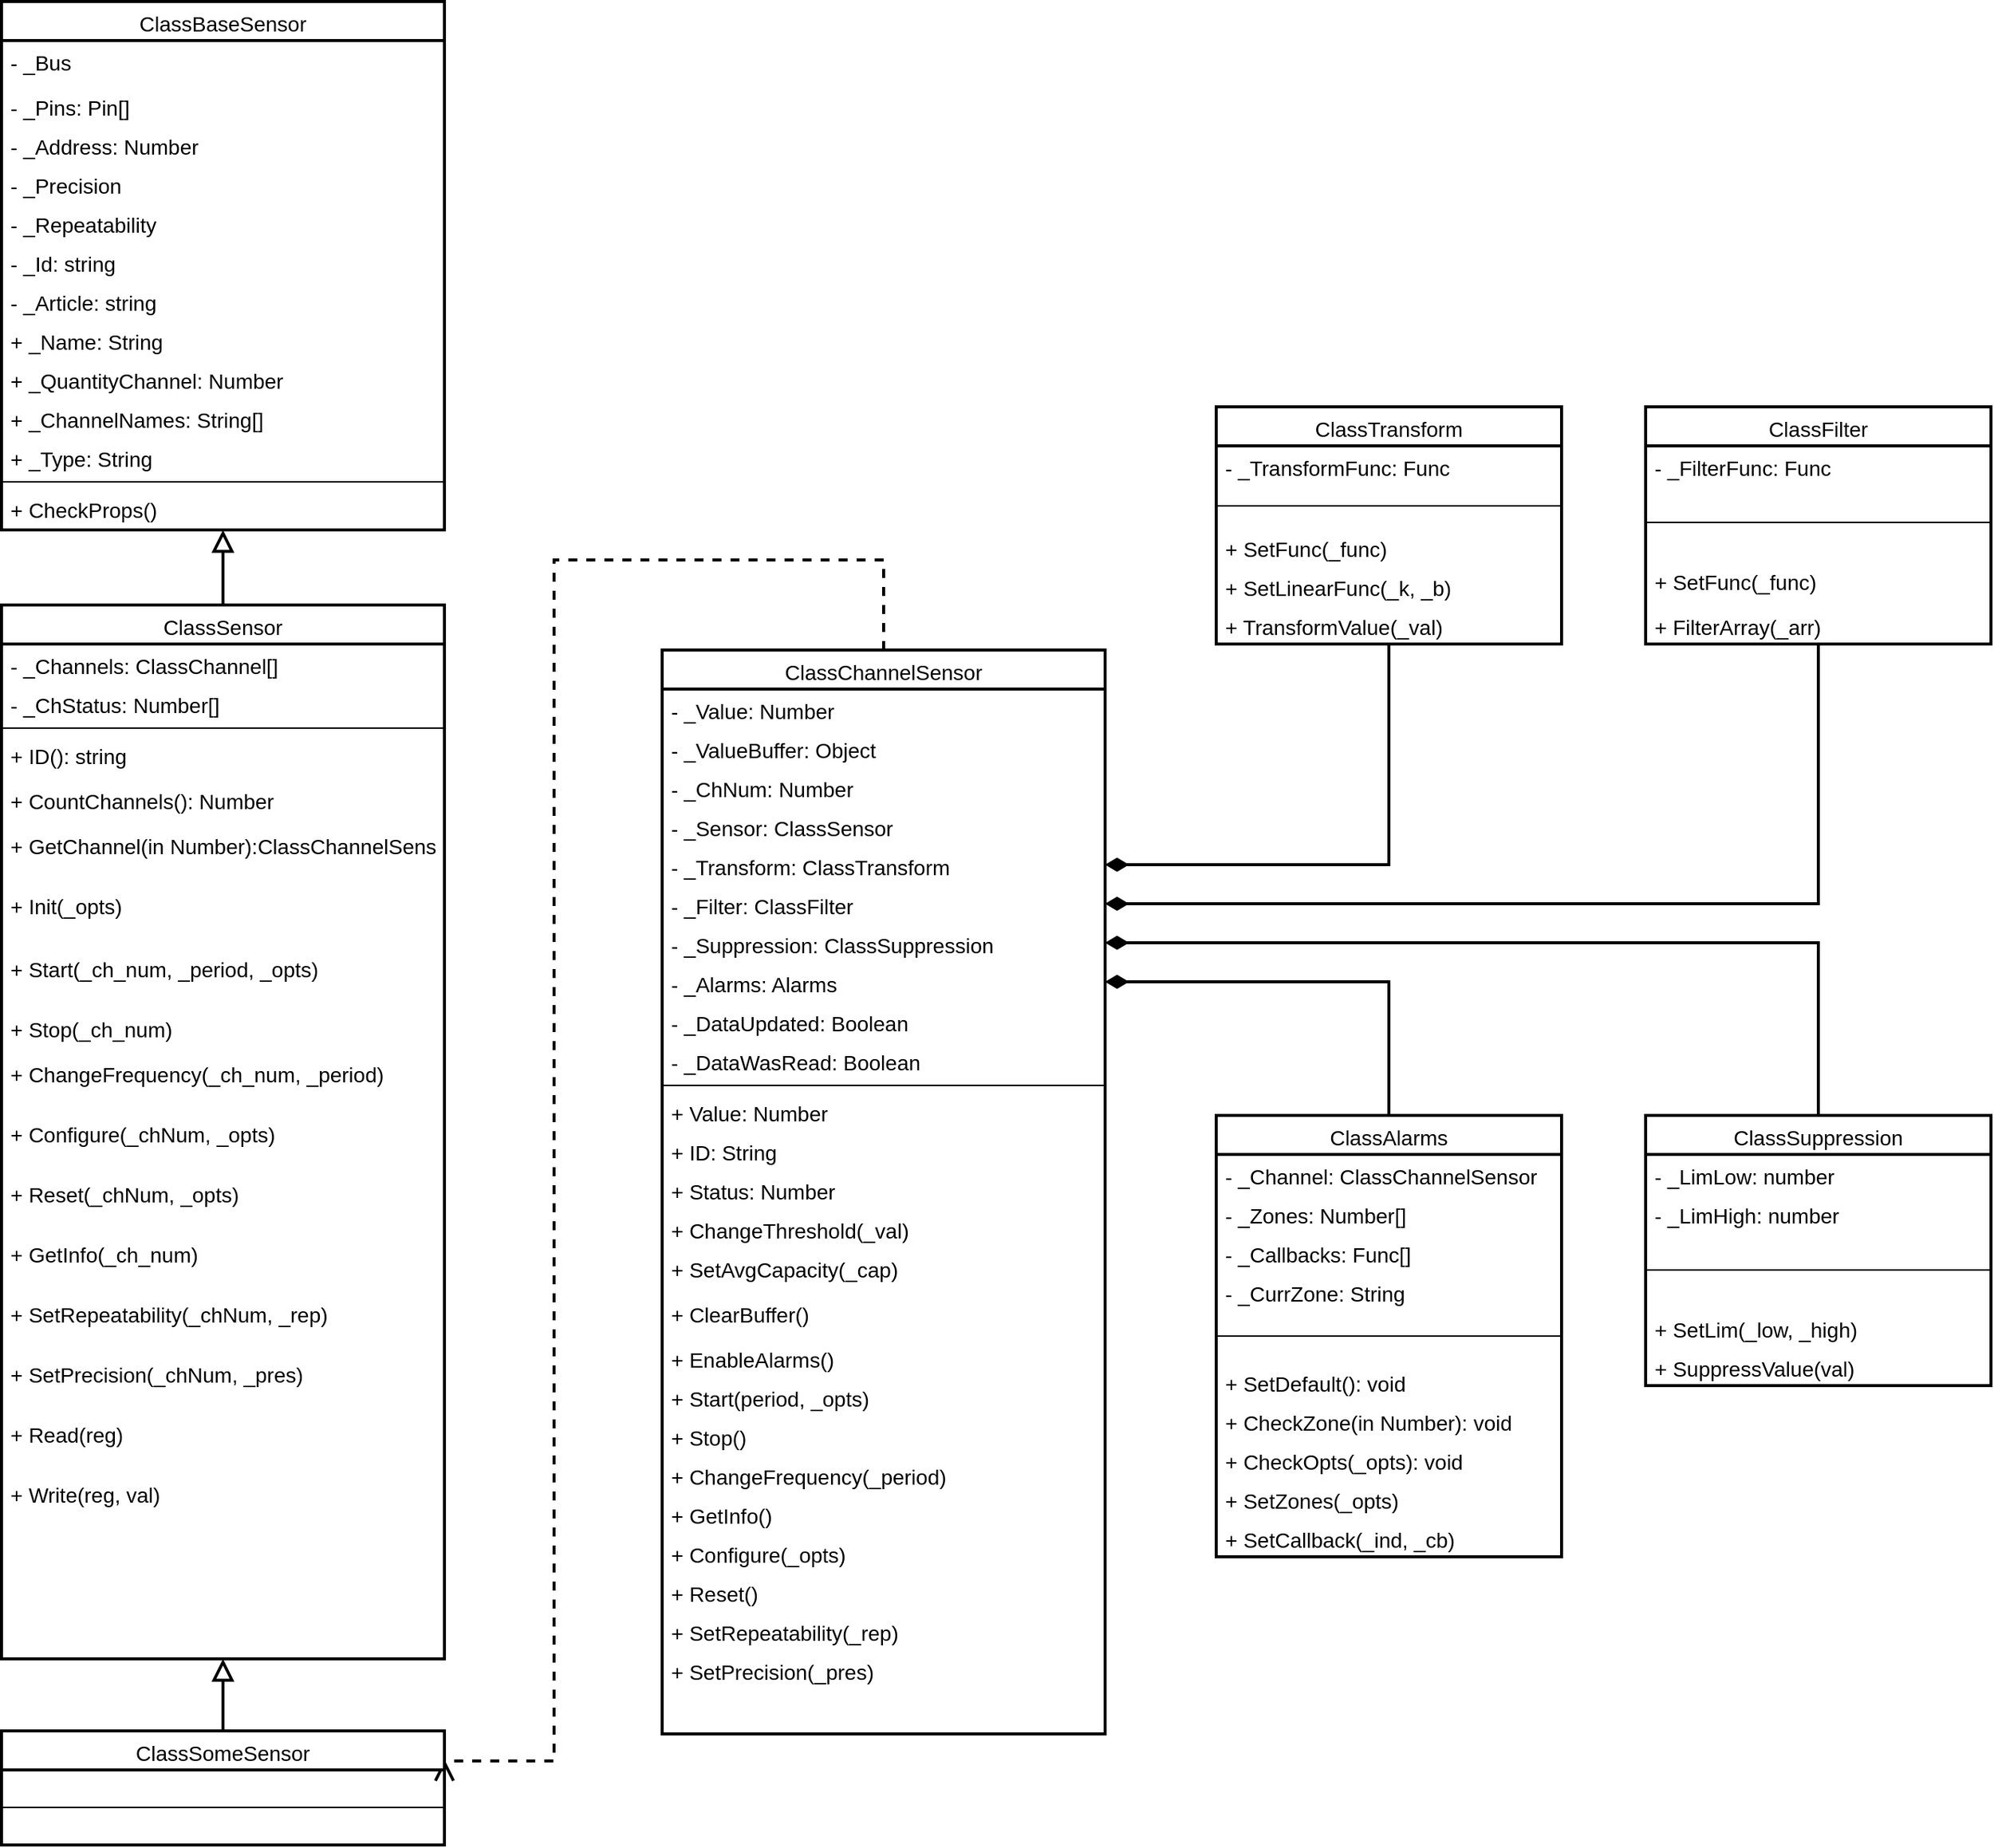 <mxfile version="24.6.4" type="device" pages="4">
  <diagram id="C5RBs43oDa-KdzZeNtuy" name="v1">
    <mxGraphModel dx="2100" dy="2293" grid="1" gridSize="10" guides="1" tooltips="1" connect="1" arrows="1" fold="1" page="1" pageScale="1" pageWidth="827" pageHeight="1169" math="0" shadow="0">
      <root>
        <mxCell id="WIyWlLk6GJQsqaUBKTNV-0" />
        <mxCell id="WIyWlLk6GJQsqaUBKTNV-1" parent="WIyWlLk6GJQsqaUBKTNV-0" />
        <mxCell id="VdGend4KMwtWfdQaXtKe-26" style="edgeStyle=orthogonalEdgeStyle;rounded=0;orthogonalLoop=1;jettySize=auto;html=1;entryX=0.5;entryY=1;entryDx=0;entryDy=0;endArrow=block;endFill=0;endSize=10;strokeWidth=2;" parent="WIyWlLk6GJQsqaUBKTNV-1" source="zkfFHV4jXpPFQw0GAbJ--0" target="VdGend4KMwtWfdQaXtKe-0" edge="1">
          <mxGeometry relative="1" as="geometry" />
        </mxCell>
        <mxCell id="zkfFHV4jXpPFQw0GAbJ--0" value="ClassSensor" style="swimlane;fontStyle=0;align=center;verticalAlign=top;childLayout=stackLayout;horizontal=1;startSize=26;horizontalStack=0;resizeParent=1;resizeLast=0;collapsible=1;marginBottom=0;rounded=0;shadow=0;strokeWidth=2;fontSize=14;" parent="WIyWlLk6GJQsqaUBKTNV-1" vertex="1">
          <mxGeometry x="80" y="-40" width="295" height="702" as="geometry">
            <mxRectangle x="255" y="50" width="160" height="26" as="alternateBounds" />
          </mxGeometry>
        </mxCell>
        <mxCell id="p_wmDuGnPqayyqwFsXJJ-16" value="- _Channels: ClassChannel[]" style="text;align=left;verticalAlign=top;spacingLeft=4;spacingRight=4;overflow=hidden;rotatable=0;points=[[0,0.5],[1,0.5]];portConstraint=eastwest;fontStyle=0;fontSize=14;" parent="zkfFHV4jXpPFQw0GAbJ--0" vertex="1">
          <mxGeometry y="26" width="295" height="26" as="geometry" />
        </mxCell>
        <mxCell id="CfD3cOMl3CcCKNfadBa6-1" value="- _ChStatus: Number[]" style="text;align=left;verticalAlign=top;spacingLeft=4;spacingRight=4;overflow=hidden;rotatable=0;points=[[0,0.5],[1,0.5]];portConstraint=eastwest;fontStyle=0;fontSize=14;" parent="zkfFHV4jXpPFQw0GAbJ--0" vertex="1">
          <mxGeometry y="52" width="295" height="26" as="geometry" />
        </mxCell>
        <mxCell id="zkfFHV4jXpPFQw0GAbJ--4" value="" style="line;html=1;strokeWidth=1;align=left;verticalAlign=middle;spacingTop=-1;spacingLeft=3;spacingRight=3;rotatable=0;labelPosition=right;points=[];portConstraint=eastwest;fontSize=14;" parent="zkfFHV4jXpPFQw0GAbJ--0" vertex="1">
          <mxGeometry y="78" width="295" height="8" as="geometry" />
        </mxCell>
        <mxCell id="E-N87BtzdzfuAgRRB8JX-2" value="+ ID(): string&#xa;" style="text;align=left;verticalAlign=top;spacingLeft=4;spacingRight=4;overflow=hidden;rotatable=0;points=[[0,0.5],[1,0.5]];portConstraint=eastwest;fontSize=14;" parent="zkfFHV4jXpPFQw0GAbJ--0" vertex="1">
          <mxGeometry y="86" width="295" height="30" as="geometry" />
        </mxCell>
        <mxCell id="xuDR9B5NGAr7ZHZ0a5-C-33" value="+ CountChannels(): Number&#xa;" style="text;align=left;verticalAlign=top;spacingLeft=4;spacingRight=4;overflow=hidden;rotatable=0;points=[[0,0.5],[1,0.5]];portConstraint=eastwest;fontSize=14;" parent="zkfFHV4jXpPFQw0GAbJ--0" vertex="1">
          <mxGeometry y="116" width="295" height="30" as="geometry" />
        </mxCell>
        <mxCell id="zkfFHV4jXpPFQw0GAbJ--5" value="+ GetChannel(in Number):ClassChannelSensor&#xa;" style="text;align=left;verticalAlign=top;spacingLeft=4;spacingRight=4;overflow=hidden;rotatable=0;points=[[0,0.5],[1,0.5]];portConstraint=eastwest;fontSize=14;" parent="zkfFHV4jXpPFQw0GAbJ--0" vertex="1">
          <mxGeometry y="146" width="295" height="40" as="geometry" />
        </mxCell>
        <mxCell id="xuDR9B5NGAr7ZHZ0a5-C-5" value="+ Init(_opts)" style="text;align=left;verticalAlign=top;spacingLeft=4;spacingRight=4;overflow=hidden;rotatable=0;points=[[0,0.5],[1,0.5]];portConstraint=eastwest;fontSize=14;" parent="zkfFHV4jXpPFQw0GAbJ--0" vertex="1">
          <mxGeometry y="186" width="295" height="42" as="geometry" />
        </mxCell>
        <mxCell id="xuDR9B5NGAr7ZHZ0a5-C-6" value="+ Start(_ch_num, _period, _opts)" style="text;align=left;verticalAlign=top;spacingLeft=4;spacingRight=4;overflow=hidden;rotatable=0;points=[[0,0.5],[1,0.5]];portConstraint=eastwest;fontSize=14;" parent="zkfFHV4jXpPFQw0GAbJ--0" vertex="1">
          <mxGeometry y="228" width="295" height="40" as="geometry" />
        </mxCell>
        <mxCell id="xuDR9B5NGAr7ZHZ0a5-C-7" value="+ Stop(_ch_num)" style="text;align=left;verticalAlign=top;spacingLeft=4;spacingRight=4;overflow=hidden;rotatable=0;points=[[0,0.5],[1,0.5]];portConstraint=eastwest;fontSize=14;" parent="zkfFHV4jXpPFQw0GAbJ--0" vertex="1">
          <mxGeometry y="268" width="295" height="30" as="geometry" />
        </mxCell>
        <mxCell id="xuDR9B5NGAr7ZHZ0a5-C-8" value="+ ChangeFrequency(_ch_num, _period)" style="text;align=left;verticalAlign=top;spacingLeft=4;spacingRight=4;overflow=hidden;rotatable=0;points=[[0,0.5],[1,0.5]];portConstraint=eastwest;fontSize=14;" parent="zkfFHV4jXpPFQw0GAbJ--0" vertex="1">
          <mxGeometry y="298" width="295" height="40" as="geometry" />
        </mxCell>
        <mxCell id="xuDR9B5NGAr7ZHZ0a5-C-9" value="+ Configure(_chNum, _opts)" style="text;align=left;verticalAlign=top;spacingLeft=4;spacingRight=4;overflow=hidden;rotatable=0;points=[[0,0.5],[1,0.5]];portConstraint=eastwest;fontSize=14;" parent="zkfFHV4jXpPFQw0GAbJ--0" vertex="1">
          <mxGeometry y="338" width="295" height="40" as="geometry" />
        </mxCell>
        <mxCell id="xuDR9B5NGAr7ZHZ0a5-C-10" value="+ Reset(_chNum, _opts)" style="text;align=left;verticalAlign=top;spacingLeft=4;spacingRight=4;overflow=hidden;rotatable=0;points=[[0,0.5],[1,0.5]];portConstraint=eastwest;fontSize=14;" parent="zkfFHV4jXpPFQw0GAbJ--0" vertex="1">
          <mxGeometry y="378" width="295" height="40" as="geometry" />
        </mxCell>
        <mxCell id="xuDR9B5NGAr7ZHZ0a5-C-11" value="+ GetInfo(_ch_num)" style="text;align=left;verticalAlign=top;spacingLeft=4;spacingRight=4;overflow=hidden;rotatable=0;points=[[0,0.5],[1,0.5]];portConstraint=eastwest;fontSize=14;" parent="zkfFHV4jXpPFQw0GAbJ--0" vertex="1">
          <mxGeometry y="418" width="295" height="40" as="geometry" />
        </mxCell>
        <mxCell id="xuDR9B5NGAr7ZHZ0a5-C-31" value="+ SetRepeatability(_chNum, _rep)" style="text;align=left;verticalAlign=top;spacingLeft=4;spacingRight=4;overflow=hidden;rotatable=0;points=[[0,0.5],[1,0.5]];portConstraint=eastwest;fontSize=14;" parent="zkfFHV4jXpPFQw0GAbJ--0" vertex="1">
          <mxGeometry y="458" width="295" height="40" as="geometry" />
        </mxCell>
        <mxCell id="xuDR9B5NGAr7ZHZ0a5-C-32" value="+ SetPrecision(_chNum, _pres)" style="text;align=left;verticalAlign=top;spacingLeft=4;spacingRight=4;overflow=hidden;rotatable=0;points=[[0,0.5],[1,0.5]];portConstraint=eastwest;fontSize=14;" parent="zkfFHV4jXpPFQw0GAbJ--0" vertex="1">
          <mxGeometry y="498" width="295" height="40" as="geometry" />
        </mxCell>
        <mxCell id="xuDR9B5NGAr7ZHZ0a5-C-28" value="+ Read(reg)" style="text;align=left;verticalAlign=top;spacingLeft=4;spacingRight=4;overflow=hidden;rotatable=0;points=[[0,0.5],[1,0.5]];portConstraint=eastwest;fontSize=14;" parent="zkfFHV4jXpPFQw0GAbJ--0" vertex="1">
          <mxGeometry y="538" width="295" height="40" as="geometry" />
        </mxCell>
        <mxCell id="xuDR9B5NGAr7ZHZ0a5-C-29" value="+ Write(reg, val)" style="text;align=left;verticalAlign=top;spacingLeft=4;spacingRight=4;overflow=hidden;rotatable=0;points=[[0,0.5],[1,0.5]];portConstraint=eastwest;fontSize=14;" parent="zkfFHV4jXpPFQw0GAbJ--0" vertex="1">
          <mxGeometry y="578" width="295" height="40" as="geometry" />
        </mxCell>
        <mxCell id="_1PPHj7tY8kv_Qj92-Xa-4" style="edgeStyle=orthogonalEdgeStyle;rounded=0;orthogonalLoop=1;jettySize=auto;html=1;dashed=1;endArrow=open;endFill=0;strokeWidth=2;entryX=1;entryY=0.25;entryDx=0;entryDy=0;exitX=0.5;exitY=0;exitDx=0;exitDy=0;endSize=10;" parent="WIyWlLk6GJQsqaUBKTNV-1" source="p_wmDuGnPqayyqwFsXJJ-8" target="RYA0Mt0scuIHqQdT-V3b-5" edge="1">
          <mxGeometry relative="1" as="geometry">
            <mxPoint x="385" y="599" as="targetPoint" />
            <Array as="points">
              <mxPoint x="668" y="-70" />
              <mxPoint x="448" y="-70" />
              <mxPoint x="448" y="730" />
              <mxPoint x="375" y="730" />
            </Array>
          </mxGeometry>
        </mxCell>
        <mxCell id="p_wmDuGnPqayyqwFsXJJ-8" value="ClassChannelSensor" style="swimlane;fontStyle=0;align=center;verticalAlign=top;childLayout=stackLayout;horizontal=1;startSize=26;horizontalStack=0;resizeParent=1;resizeLast=0;collapsible=1;marginBottom=0;rounded=0;shadow=0;strokeWidth=2;fontSize=14;" parent="WIyWlLk6GJQsqaUBKTNV-1" vertex="1">
          <mxGeometry x="520" y="-10" width="295" height="722" as="geometry">
            <mxRectangle x="255" y="820" width="160" height="26" as="alternateBounds" />
          </mxGeometry>
        </mxCell>
        <mxCell id="E-N87BtzdzfuAgRRB8JX-33" value="- _Value: Number" style="text;align=left;verticalAlign=top;spacingLeft=4;spacingRight=4;overflow=hidden;rotatable=0;points=[[0,0.5],[1,0.5]];portConstraint=eastwest;rounded=0;shadow=0;html=0;fontSize=14;" parent="p_wmDuGnPqayyqwFsXJJ-8" vertex="1">
          <mxGeometry y="26" width="295" height="26" as="geometry" />
        </mxCell>
        <mxCell id="bvbgQUxQ6xvuqOkQmt7E-0" value="- _ValueBuffer: Object" style="text;align=left;verticalAlign=top;spacingLeft=4;spacingRight=4;overflow=hidden;rotatable=0;points=[[0,0.5],[1,0.5]];portConstraint=eastwest;rounded=0;shadow=0;html=0;fontSize=14;" parent="p_wmDuGnPqayyqwFsXJJ-8" vertex="1">
          <mxGeometry y="52" width="295" height="26" as="geometry" />
        </mxCell>
        <mxCell id="p_wmDuGnPqayyqwFsXJJ-15" value="- _ChNum: Number" style="text;align=left;verticalAlign=top;spacingLeft=4;spacingRight=4;overflow=hidden;rotatable=0;points=[[0,0.5],[1,0.5]];portConstraint=eastwest;rounded=0;shadow=0;html=0;fontSize=14;" parent="p_wmDuGnPqayyqwFsXJJ-8" vertex="1">
          <mxGeometry y="78" width="295" height="26" as="geometry" />
        </mxCell>
        <mxCell id="p_wmDuGnPqayyqwFsXJJ-14" value="- _Sensor: ClassSensor" style="text;align=left;verticalAlign=top;spacingLeft=4;spacingRight=4;overflow=hidden;rotatable=0;points=[[0,0.5],[1,0.5]];portConstraint=eastwest;rounded=0;shadow=0;html=0;fontSize=14;" parent="p_wmDuGnPqayyqwFsXJJ-8" vertex="1">
          <mxGeometry y="104" width="295" height="26" as="geometry" />
        </mxCell>
        <mxCell id="_1PPHj7tY8kv_Qj92-Xa-39" value="- _Transform: ClassTransform" style="text;align=left;verticalAlign=top;spacingLeft=4;spacingRight=4;overflow=hidden;rotatable=0;points=[[0,0.5],[1,0.5]];portConstraint=eastwest;rounded=0;shadow=0;html=0;fontSize=14;" parent="p_wmDuGnPqayyqwFsXJJ-8" vertex="1">
          <mxGeometry y="130" width="295" height="26" as="geometry" />
        </mxCell>
        <mxCell id="Y1Nx8zhn-KU8UPs55CAr-10" value="- _Filter: ClassFilter" style="text;align=left;verticalAlign=top;spacingLeft=4;spacingRight=4;overflow=hidden;rotatable=0;points=[[0,0.5],[1,0.5]];portConstraint=eastwest;rounded=0;shadow=0;html=0;fontSize=14;" vertex="1" parent="p_wmDuGnPqayyqwFsXJJ-8">
          <mxGeometry y="156" width="295" height="26" as="geometry" />
        </mxCell>
        <mxCell id="E-N87BtzdzfuAgRRB8JX-5" value="- _Suppression: ClassSuppression" style="text;align=left;verticalAlign=top;spacingLeft=4;spacingRight=4;overflow=hidden;rotatable=0;points=[[0,0.5],[1,0.5]];portConstraint=eastwest;rounded=0;shadow=0;html=0;fontSize=14;" parent="p_wmDuGnPqayyqwFsXJJ-8" vertex="1">
          <mxGeometry y="182" width="295" height="26" as="geometry" />
        </mxCell>
        <mxCell id="_1PPHj7tY8kv_Qj92-Xa-40" value="- _Alarms: Alarms" style="text;align=left;verticalAlign=top;spacingLeft=4;spacingRight=4;overflow=hidden;rotatable=0;points=[[0,0.5],[1,0.5]];portConstraint=eastwest;rounded=0;shadow=0;html=0;fontSize=14;" parent="p_wmDuGnPqayyqwFsXJJ-8" vertex="1">
          <mxGeometry y="208" width="295" height="26" as="geometry" />
        </mxCell>
        <mxCell id="E-N87BtzdzfuAgRRB8JX-31" value="- _DataUpdated: Boolean" style="text;align=left;verticalAlign=top;spacingLeft=4;spacingRight=4;overflow=hidden;rotatable=0;points=[[0,0.5],[1,0.5]];portConstraint=eastwest;rounded=0;shadow=0;html=0;fontSize=14;" parent="p_wmDuGnPqayyqwFsXJJ-8" vertex="1">
          <mxGeometry y="234" width="295" height="26" as="geometry" />
        </mxCell>
        <mxCell id="E-N87BtzdzfuAgRRB8JX-32" value="- _DataWasRead: Boolean" style="text;align=left;verticalAlign=top;spacingLeft=4;spacingRight=4;overflow=hidden;rotatable=0;points=[[0,0.5],[1,0.5]];portConstraint=eastwest;rounded=0;shadow=0;html=0;fontSize=14;" parent="p_wmDuGnPqayyqwFsXJJ-8" vertex="1">
          <mxGeometry y="260" width="295" height="26" as="geometry" />
        </mxCell>
        <mxCell id="p_wmDuGnPqayyqwFsXJJ-11" value="" style="line;html=1;strokeWidth=1;align=left;verticalAlign=middle;spacingTop=-1;spacingLeft=3;spacingRight=3;rotatable=0;labelPosition=right;points=[];portConstraint=eastwest;fontSize=14;" parent="p_wmDuGnPqayyqwFsXJJ-8" vertex="1">
          <mxGeometry y="286" width="295" height="8" as="geometry" />
        </mxCell>
        <mxCell id="VdGend4KMwtWfdQaXtKe-49" value="+ Value: Number&#xa;" style="text;align=left;verticalAlign=top;spacingLeft=4;spacingRight=4;overflow=hidden;rotatable=0;points=[[0,0.5],[1,0.5]];portConstraint=eastwest;rounded=0;shadow=0;html=0;fontSize=14;" parent="p_wmDuGnPqayyqwFsXJJ-8" vertex="1">
          <mxGeometry y="294" width="295" height="26" as="geometry" />
        </mxCell>
        <mxCell id="_1PPHj7tY8kv_Qj92-Xa-5" value="+ ID: String&#xa;" style="text;align=left;verticalAlign=top;spacingLeft=4;spacingRight=4;overflow=hidden;rotatable=0;points=[[0,0.5],[1,0.5]];portConstraint=eastwest;rounded=0;shadow=0;html=0;fontSize=14;" parent="p_wmDuGnPqayyqwFsXJJ-8" vertex="1">
          <mxGeometry y="320" width="295" height="26" as="geometry" />
        </mxCell>
        <mxCell id="CfD3cOMl3CcCKNfadBa6-0" value="+ Status: Number&#xa;" style="text;align=left;verticalAlign=top;spacingLeft=4;spacingRight=4;overflow=hidden;rotatable=0;points=[[0,0.5],[1,0.5]];portConstraint=eastwest;rounded=0;shadow=0;html=0;fontSize=14;" parent="p_wmDuGnPqayyqwFsXJJ-8" vertex="1">
          <mxGeometry y="346" width="295" height="26" as="geometry" />
        </mxCell>
        <mxCell id="E-N87BtzdzfuAgRRB8JX-6" value="+ ChangeThreshold(_val)&#xa;" style="text;align=left;verticalAlign=top;spacingLeft=4;spacingRight=4;overflow=hidden;rotatable=0;points=[[0,0.5],[1,0.5]];portConstraint=eastwest;rounded=0;shadow=0;html=0;fontSize=14;" parent="p_wmDuGnPqayyqwFsXJJ-8" vertex="1">
          <mxGeometry y="372" width="295" height="26" as="geometry" />
        </mxCell>
        <mxCell id="RYA0Mt0scuIHqQdT-V3b-1" value="+ SetAvgCapacity(_cap)" style="text;align=left;verticalAlign=top;spacingLeft=4;spacingRight=4;overflow=hidden;rotatable=0;points=[[0,0.5],[1,0.5]];portConstraint=eastwest;fontSize=14;" parent="p_wmDuGnPqayyqwFsXJJ-8" vertex="1">
          <mxGeometry y="398" width="295" height="30" as="geometry" />
        </mxCell>
        <mxCell id="E-N87BtzdzfuAgRRB8JX-27" value="+ ClearBuffer()" style="text;align=left;verticalAlign=top;spacingLeft=4;spacingRight=4;overflow=hidden;rotatable=0;points=[[0,0.5],[1,0.5]];portConstraint=eastwest;fontSize=14;" parent="p_wmDuGnPqayyqwFsXJJ-8" vertex="1">
          <mxGeometry y="428" width="295" height="30" as="geometry" />
        </mxCell>
        <mxCell id="bvbgQUxQ6xvuqOkQmt7E-3" value="+ EnableAlarms()" style="text;align=left;verticalAlign=top;spacingLeft=4;spacingRight=4;overflow=hidden;rotatable=0;points=[[0,0.5],[1,0.5]];portConstraint=eastwest;fontSize=14;" parent="p_wmDuGnPqayyqwFsXJJ-8" vertex="1">
          <mxGeometry y="458" width="295" height="26" as="geometry" />
        </mxCell>
        <mxCell id="xuDR9B5NGAr7ZHZ0a5-C-19" value="+ Start(period, _opts)" style="text;align=left;verticalAlign=top;spacingLeft=4;spacingRight=4;overflow=hidden;rotatable=0;points=[[0,0.5],[1,0.5]];portConstraint=eastwest;fontSize=14;" parent="p_wmDuGnPqayyqwFsXJJ-8" vertex="1">
          <mxGeometry y="484" width="295" height="26" as="geometry" />
        </mxCell>
        <mxCell id="xuDR9B5NGAr7ZHZ0a5-C-20" value="+ Stop()" style="text;align=left;verticalAlign=top;spacingLeft=4;spacingRight=4;overflow=hidden;rotatable=0;points=[[0,0.5],[1,0.5]];portConstraint=eastwest;fontSize=14;" parent="p_wmDuGnPqayyqwFsXJJ-8" vertex="1">
          <mxGeometry y="510" width="295" height="26" as="geometry" />
        </mxCell>
        <mxCell id="xuDR9B5NGAr7ZHZ0a5-C-21" value="+ ChangeFrequency(_period)" style="text;align=left;verticalAlign=top;spacingLeft=4;spacingRight=4;overflow=hidden;rotatable=0;points=[[0,0.5],[1,0.5]];portConstraint=eastwest;fontSize=14;" parent="p_wmDuGnPqayyqwFsXJJ-8" vertex="1">
          <mxGeometry y="536" width="295" height="26" as="geometry" />
        </mxCell>
        <mxCell id="RYA0Mt0scuIHqQdT-V3b-15" value="+ GetInfo()" style="text;align=left;verticalAlign=top;spacingLeft=4;spacingRight=4;overflow=hidden;rotatable=0;points=[[0,0.5],[1,0.5]];portConstraint=eastwest;fontSize=14;" parent="p_wmDuGnPqayyqwFsXJJ-8" vertex="1">
          <mxGeometry y="562" width="295" height="26" as="geometry" />
        </mxCell>
        <mxCell id="xuDR9B5NGAr7ZHZ0a5-C-22" value="+ Configure(_opts)" style="text;align=left;verticalAlign=top;spacingLeft=4;spacingRight=4;overflow=hidden;rotatable=0;points=[[0,0.5],[1,0.5]];portConstraint=eastwest;fontSize=14;" parent="p_wmDuGnPqayyqwFsXJJ-8" vertex="1">
          <mxGeometry y="588" width="295" height="26" as="geometry" />
        </mxCell>
        <mxCell id="xuDR9B5NGAr7ZHZ0a5-C-23" value="+ Reset()" style="text;align=left;verticalAlign=top;spacingLeft=4;spacingRight=4;overflow=hidden;rotatable=0;points=[[0,0.5],[1,0.5]];portConstraint=eastwest;fontSize=14;" parent="p_wmDuGnPqayyqwFsXJJ-8" vertex="1">
          <mxGeometry y="614" width="295" height="26" as="geometry" />
        </mxCell>
        <mxCell id="E-N87BtzdzfuAgRRB8JX-30" value="+ SetRepeatability(_rep)" style="text;align=left;verticalAlign=top;spacingLeft=4;spacingRight=4;overflow=hidden;rotatable=0;points=[[0,0.5],[1,0.5]];portConstraint=eastwest;fontSize=14;" parent="p_wmDuGnPqayyqwFsXJJ-8" vertex="1">
          <mxGeometry y="640" width="295" height="26" as="geometry" />
        </mxCell>
        <mxCell id="E-N87BtzdzfuAgRRB8JX-29" value="+ SetPrecision(_pres)" style="text;align=left;verticalAlign=top;spacingLeft=4;spacingRight=4;overflow=hidden;rotatable=0;points=[[0,0.5],[1,0.5]];portConstraint=eastwest;fontSize=14;" parent="p_wmDuGnPqayyqwFsXJJ-8" vertex="1">
          <mxGeometry y="666" width="295" height="26" as="geometry" />
        </mxCell>
        <mxCell id="_1PPHj7tY8kv_Qj92-Xa-42" style="edgeStyle=orthogonalEdgeStyle;rounded=0;orthogonalLoop=1;jettySize=auto;html=1;endArrow=diamondThin;endFill=1;strokeWidth=2;jumpSize=10;endSize=10;startSize=10;" parent="WIyWlLk6GJQsqaUBKTNV-1" source="p_wmDuGnPqayyqwFsXJJ-52" target="E-N87BtzdzfuAgRRB8JX-5" edge="1">
          <mxGeometry relative="1" as="geometry" />
        </mxCell>
        <mxCell id="p_wmDuGnPqayyqwFsXJJ-52" value="&lt;span style=&quot;font-weight: 400; font-size: 14px;&quot;&gt;ClassSuppression&lt;/span&gt;" style="swimlane;fontStyle=1;align=center;verticalAlign=top;childLayout=stackLayout;horizontal=1;startSize=26;horizontalStack=0;resizeParent=1;resizeParentMax=0;resizeLast=0;collapsible=1;marginBottom=0;whiteSpace=wrap;html=1;fontSize=14;strokeWidth=2;" parent="WIyWlLk6GJQsqaUBKTNV-1" vertex="1">
          <mxGeometry x="1175" y="300" width="230" height="180" as="geometry">
            <mxRectangle x="770" y="698" width="70" height="30" as="alternateBounds" />
          </mxGeometry>
        </mxCell>
        <mxCell id="p_wmDuGnPqayyqwFsXJJ-53" value="- _LimLow: number" style="text;strokeColor=none;fillColor=none;align=left;verticalAlign=top;spacingLeft=4;spacingRight=4;overflow=hidden;rotatable=0;points=[[0,0.5],[1,0.5]];portConstraint=eastwest;whiteSpace=wrap;html=1;fontSize=14;" parent="p_wmDuGnPqayyqwFsXJJ-52" vertex="1">
          <mxGeometry y="26" width="230" height="26" as="geometry" />
        </mxCell>
        <mxCell id="E-N87BtzdzfuAgRRB8JX-34" value="- _LimHigh: number" style="text;strokeColor=none;fillColor=none;align=left;verticalAlign=top;spacingLeft=4;spacingRight=4;overflow=hidden;rotatable=0;points=[[0,0.5],[1,0.5]];portConstraint=eastwest;whiteSpace=wrap;html=1;fontSize=14;" parent="p_wmDuGnPqayyqwFsXJJ-52" vertex="1">
          <mxGeometry y="52" width="230" height="26" as="geometry" />
        </mxCell>
        <mxCell id="p_wmDuGnPqayyqwFsXJJ-56" value="" style="line;strokeWidth=1;fillColor=none;align=left;verticalAlign=middle;spacingTop=-1;spacingLeft=3;spacingRight=3;rotatable=0;labelPosition=right;points=[];portConstraint=eastwest;strokeColor=inherit;fontSize=14;" parent="p_wmDuGnPqayyqwFsXJJ-52" vertex="1">
          <mxGeometry y="78" width="230" height="50" as="geometry" />
        </mxCell>
        <mxCell id="_1PPHj7tY8kv_Qj92-Xa-33" value="+ SetLim(_low, _high)" style="text;strokeColor=none;fillColor=none;align=left;verticalAlign=top;spacingLeft=4;spacingRight=4;overflow=hidden;rotatable=0;points=[[0,0.5],[1,0.5]];portConstraint=eastwest;whiteSpace=wrap;html=1;fontSize=14;" parent="p_wmDuGnPqayyqwFsXJJ-52" vertex="1">
          <mxGeometry y="128" width="230" height="26" as="geometry" />
        </mxCell>
        <mxCell id="xuDR9B5NGAr7ZHZ0a5-C-25" value="+ SuppressValue(val)" style="text;strokeColor=none;fillColor=none;align=left;verticalAlign=top;spacingLeft=4;spacingRight=4;overflow=hidden;rotatable=0;points=[[0,0.5],[1,0.5]];portConstraint=eastwest;whiteSpace=wrap;html=1;fontSize=14;" parent="p_wmDuGnPqayyqwFsXJJ-52" vertex="1">
          <mxGeometry y="154" width="230" height="26" as="geometry" />
        </mxCell>
        <mxCell id="_1PPHj7tY8kv_Qj92-Xa-41" style="edgeStyle=orthogonalEdgeStyle;rounded=0;orthogonalLoop=1;jettySize=auto;html=1;endArrow=diamondThin;endFill=1;strokeWidth=2;jumpSize=10;endSize=10;startSize=10;" parent="WIyWlLk6GJQsqaUBKTNV-1" source="p_wmDuGnPqayyqwFsXJJ-63" target="_1PPHj7tY8kv_Qj92-Xa-40" edge="1">
          <mxGeometry relative="1" as="geometry" />
        </mxCell>
        <mxCell id="p_wmDuGnPqayyqwFsXJJ-63" value="&lt;span style=&quot;font-weight: 400; font-size: 14px;&quot;&gt;ClassAlarms&lt;br style=&quot;font-size: 14px;&quot;&gt;&lt;/span&gt;" style="swimlane;fontStyle=1;align=center;verticalAlign=top;childLayout=stackLayout;horizontal=1;startSize=26;horizontalStack=0;resizeParent=1;resizeParentMax=0;resizeLast=0;collapsible=1;marginBottom=0;whiteSpace=wrap;html=1;strokeWidth=2;fontSize=14;" parent="WIyWlLk6GJQsqaUBKTNV-1" vertex="1">
          <mxGeometry x="889" y="300" width="230" height="294" as="geometry" />
        </mxCell>
        <mxCell id="xuDR9B5NGAr7ZHZ0a5-C-4" value="- _Channel: ClassChannelSensor" style="text;strokeColor=none;fillColor=none;align=left;verticalAlign=top;spacingLeft=4;spacingRight=4;overflow=hidden;rotatable=0;points=[[0,0.5],[1,0.5]];portConstraint=eastwest;whiteSpace=wrap;html=1;fontSize=14;" parent="p_wmDuGnPqayyqwFsXJJ-63" vertex="1">
          <mxGeometry y="26" width="230" height="26" as="geometry" />
        </mxCell>
        <mxCell id="p_wmDuGnPqayyqwFsXJJ-64" value="- _Zones: Number[]" style="text;strokeColor=none;fillColor=none;align=left;verticalAlign=top;spacingLeft=4;spacingRight=4;overflow=hidden;rotatable=0;points=[[0,0.5],[1,0.5]];portConstraint=eastwest;whiteSpace=wrap;html=1;fontSize=14;" parent="p_wmDuGnPqayyqwFsXJJ-63" vertex="1">
          <mxGeometry y="52" width="230" height="26" as="geometry" />
        </mxCell>
        <mxCell id="RYA0Mt0scuIHqQdT-V3b-2" value="- _Callbacks: Func[]" style="text;strokeColor=none;fillColor=none;align=left;verticalAlign=top;spacingLeft=4;spacingRight=4;overflow=hidden;rotatable=0;points=[[0,0.5],[1,0.5]];portConstraint=eastwest;whiteSpace=wrap;html=1;fontSize=14;" parent="p_wmDuGnPqayyqwFsXJJ-63" vertex="1">
          <mxGeometry y="78" width="230" height="26" as="geometry" />
        </mxCell>
        <mxCell id="_1PPHj7tY8kv_Qj92-Xa-18" value="- _CurrZone: String" style="text;strokeColor=none;fillColor=none;align=left;verticalAlign=top;spacingLeft=4;spacingRight=4;overflow=hidden;rotatable=0;points=[[0,0.5],[1,0.5]];portConstraint=eastwest;whiteSpace=wrap;html=1;fontSize=14;" parent="p_wmDuGnPqayyqwFsXJJ-63" vertex="1">
          <mxGeometry y="104" width="230" height="26" as="geometry" />
        </mxCell>
        <mxCell id="p_wmDuGnPqayyqwFsXJJ-66" value="" style="line;strokeWidth=1;fillColor=none;align=left;verticalAlign=middle;spacingTop=-1;spacingLeft=3;spacingRight=3;rotatable=0;labelPosition=right;points=[];portConstraint=eastwest;strokeColor=inherit;" parent="p_wmDuGnPqayyqwFsXJJ-63" vertex="1">
          <mxGeometry y="130" width="230" height="34" as="geometry" />
        </mxCell>
        <mxCell id="bvbgQUxQ6xvuqOkQmt7E-1" value="+ SetDefault(): void" style="text;strokeColor=none;fillColor=none;align=left;verticalAlign=top;spacingLeft=4;spacingRight=4;overflow=hidden;rotatable=0;points=[[0,0.5],[1,0.5]];portConstraint=eastwest;whiteSpace=wrap;html=1;fontSize=14;" parent="p_wmDuGnPqayyqwFsXJJ-63" vertex="1">
          <mxGeometry y="164" width="230" height="26" as="geometry" />
        </mxCell>
        <mxCell id="_1PPHj7tY8kv_Qj92-Xa-43" value="+ CheckZone(in Number): void" style="text;strokeColor=none;fillColor=none;align=left;verticalAlign=top;spacingLeft=4;spacingRight=4;overflow=hidden;rotatable=0;points=[[0,0.5],[1,0.5]];portConstraint=eastwest;whiteSpace=wrap;html=1;fontSize=14;" parent="p_wmDuGnPqayyqwFsXJJ-63" vertex="1">
          <mxGeometry y="190" width="230" height="26" as="geometry" />
        </mxCell>
        <mxCell id="E-N87BtzdzfuAgRRB8JX-45" value="+ CheckOpts(_opts): void" style="text;strokeColor=none;fillColor=none;align=left;verticalAlign=top;spacingLeft=4;spacingRight=4;overflow=hidden;rotatable=0;points=[[0,0.5],[1,0.5]];portConstraint=eastwest;whiteSpace=wrap;html=1;fontSize=14;" parent="p_wmDuGnPqayyqwFsXJJ-63" vertex="1">
          <mxGeometry y="216" width="230" height="26" as="geometry" />
        </mxCell>
        <mxCell id="_1PPHj7tY8kv_Qj92-Xa-27" value="+ SetZones(_opts)" style="text;strokeColor=none;fillColor=none;align=left;verticalAlign=top;spacingLeft=4;spacingRight=4;overflow=hidden;rotatable=0;points=[[0,0.5],[1,0.5]];portConstraint=eastwest;whiteSpace=wrap;html=1;fontSize=14;" parent="p_wmDuGnPqayyqwFsXJJ-63" vertex="1">
          <mxGeometry y="242" width="230" height="26" as="geometry" />
        </mxCell>
        <mxCell id="E-N87BtzdzfuAgRRB8JX-48" value="+ SetCallback(_ind, _cb)" style="text;strokeColor=none;fillColor=none;align=left;verticalAlign=top;spacingLeft=4;spacingRight=4;overflow=hidden;rotatable=0;points=[[0,0.5],[1,0.5]];portConstraint=eastwest;whiteSpace=wrap;html=1;fontSize=14;" parent="p_wmDuGnPqayyqwFsXJJ-63" vertex="1">
          <mxGeometry y="268" width="230" height="26" as="geometry" />
        </mxCell>
        <mxCell id="VdGend4KMwtWfdQaXtKe-0" value="ClassBaseSensor" style="swimlane;fontStyle=0;align=center;verticalAlign=top;childLayout=stackLayout;horizontal=1;startSize=26;horizontalStack=0;resizeParent=1;resizeLast=0;collapsible=1;marginBottom=0;rounded=0;shadow=0;strokeWidth=2;fontSize=14;" parent="WIyWlLk6GJQsqaUBKTNV-1" vertex="1">
          <mxGeometry x="80" y="-442" width="295" height="352" as="geometry">
            <mxRectangle x="255" y="-440" width="160" height="26" as="alternateBounds" />
          </mxGeometry>
        </mxCell>
        <mxCell id="xuDR9B5NGAr7ZHZ0a5-C-13" value="- _Bus" style="text;strokeColor=none;fillColor=none;align=left;verticalAlign=top;spacingLeft=4;spacingRight=4;overflow=hidden;rotatable=0;points=[[0,0.5],[1,0.5]];portConstraint=eastwest;whiteSpace=wrap;html=1;fontSize=14;" parent="VdGend4KMwtWfdQaXtKe-0" vertex="1">
          <mxGeometry y="26" width="295" height="30" as="geometry" />
        </mxCell>
        <mxCell id="xuDR9B5NGAr7ZHZ0a5-C-14" value="- _Pins: Pin[]" style="text;strokeColor=none;fillColor=none;align=left;verticalAlign=top;spacingLeft=4;spacingRight=4;overflow=hidden;rotatable=0;points=[[0,0.5],[1,0.5]];portConstraint=eastwest;whiteSpace=wrap;html=1;fontSize=14;" parent="VdGend4KMwtWfdQaXtKe-0" vertex="1">
          <mxGeometry y="56" width="295" height="26" as="geometry" />
        </mxCell>
        <mxCell id="CfD3cOMl3CcCKNfadBa6-30" value="- _Address: Number" style="text;strokeColor=none;fillColor=none;align=left;verticalAlign=top;spacingLeft=4;spacingRight=4;overflow=hidden;rotatable=0;points=[[0,0.5],[1,0.5]];portConstraint=eastwest;whiteSpace=wrap;html=1;fontSize=14;" parent="VdGend4KMwtWfdQaXtKe-0" vertex="1">
          <mxGeometry y="82" width="295" height="26" as="geometry" />
        </mxCell>
        <mxCell id="E-N87BtzdzfuAgRRB8JX-0" value="- _Precision&lt;span style=&quot;color: rgba(0, 0, 0, 0); font-family: monospace; font-size: 0px; text-wrap: nowrap;&quot;&gt;%3CmxGraphModel%3E%3Croot%3E%3CmxCell%20id%3D%220%22%2F%3E%3CmxCell%20id%3D%221%22%20parent%3D%220%22%2F%3E%3CmxCell%20id%3D%222%22%20value%3D%22-%20_Address%3A%20Number%22%20style%3D%22text%3BstrokeColor%3Dnone%3BfillColor%3Dnone%3Balign%3Dleft%3BverticalAlign%3Dtop%3BspacingLeft%3D4%3BspacingRight%3D4%3Boverflow%3Dhidden%3Brotatable%3D0%3Bpoints%3D%5B%5B0%2C0.5%5D%2C%5B1%2C0.5%5D%5D%3BportConstraint%3Deastwest%3BwhiteSpace%3Dwrap%3Bhtml%3D1%3BfontSize%3D14%3B%22%20vertex%3D%221%22%20parent%3D%221%22%3E%3CmxGeometry%20x%3D%2280%22%20y%3D%22-360%22%20width%3D%22295%22%20height%3D%2226%22%20as%3D%22geometry%22%2F%3E%3C%2FmxCell%3E%3C%2Froot%3E%3C%2FmxGraphModel%3E&lt;/span&gt;" style="text;strokeColor=none;fillColor=none;align=left;verticalAlign=top;spacingLeft=4;spacingRight=4;overflow=hidden;rotatable=0;points=[[0,0.5],[1,0.5]];portConstraint=eastwest;whiteSpace=wrap;html=1;fontSize=14;" parent="VdGend4KMwtWfdQaXtKe-0" vertex="1">
          <mxGeometry y="108" width="295" height="26" as="geometry" />
        </mxCell>
        <mxCell id="E-N87BtzdzfuAgRRB8JX-1" value="- _Repeatability" style="text;strokeColor=none;fillColor=none;align=left;verticalAlign=top;spacingLeft=4;spacingRight=4;overflow=hidden;rotatable=0;points=[[0,0.5],[1,0.5]];portConstraint=eastwest;whiteSpace=wrap;html=1;fontSize=14;" parent="VdGend4KMwtWfdQaXtKe-0" vertex="1">
          <mxGeometry y="134" width="295" height="26" as="geometry" />
        </mxCell>
        <mxCell id="E-N87BtzdzfuAgRRB8JX-3" value="- _Id: string" style="text;strokeColor=none;fillColor=none;align=left;verticalAlign=top;spacingLeft=4;spacingRight=4;overflow=hidden;rotatable=0;points=[[0,0.5],[1,0.5]];portConstraint=eastwest;whiteSpace=wrap;html=1;fontSize=14;" parent="VdGend4KMwtWfdQaXtKe-0" vertex="1">
          <mxGeometry y="160" width="295" height="26" as="geometry" />
        </mxCell>
        <mxCell id="E-N87BtzdzfuAgRRB8JX-4" value="- _Article: string" style="text;strokeColor=none;fillColor=none;align=left;verticalAlign=top;spacingLeft=4;spacingRight=4;overflow=hidden;rotatable=0;points=[[0,0.5],[1,0.5]];portConstraint=eastwest;whiteSpace=wrap;html=1;fontSize=14;" parent="VdGend4KMwtWfdQaXtKe-0" vertex="1">
          <mxGeometry y="186" width="295" height="26" as="geometry" />
        </mxCell>
        <mxCell id="VdGend4KMwtWfdQaXtKe-15" value="+ _Name: String" style="text;strokeColor=none;fillColor=none;align=left;verticalAlign=top;spacingLeft=4;spacingRight=4;overflow=hidden;rotatable=0;points=[[0,0.5],[1,0.5]];portConstraint=eastwest;whiteSpace=wrap;html=1;fontSize=14;" parent="VdGend4KMwtWfdQaXtKe-0" vertex="1">
          <mxGeometry y="212" width="295" height="26" as="geometry" />
        </mxCell>
        <mxCell id="VdGend4KMwtWfdQaXtKe-20" value="+ _QuantityChannel: Number" style="text;strokeColor=none;fillColor=none;align=left;verticalAlign=top;spacingLeft=4;spacingRight=4;overflow=hidden;rotatable=0;points=[[0,0.5],[1,0.5]];portConstraint=eastwest;whiteSpace=wrap;html=1;fontSize=14;" parent="VdGend4KMwtWfdQaXtKe-0" vertex="1">
          <mxGeometry y="238" width="295" height="26" as="geometry" />
        </mxCell>
        <mxCell id="_1PPHj7tY8kv_Qj92-Xa-8" value="+ _ChannelNames: String[]" style="text;strokeColor=none;fillColor=none;align=left;verticalAlign=top;spacingLeft=4;spacingRight=4;overflow=hidden;rotatable=0;points=[[0,0.5],[1,0.5]];portConstraint=eastwest;whiteSpace=wrap;html=1;fontSize=14;" parent="VdGend4KMwtWfdQaXtKe-0" vertex="1">
          <mxGeometry y="264" width="295" height="26" as="geometry" />
        </mxCell>
        <mxCell id="VdGend4KMwtWfdQaXtKe-16" value="+ _Type: String" style="text;strokeColor=none;fillColor=none;align=left;verticalAlign=top;spacingLeft=4;spacingRight=4;overflow=hidden;rotatable=0;points=[[0,0.5],[1,0.5]];portConstraint=eastwest;whiteSpace=wrap;html=1;fontSize=14;" parent="VdGend4KMwtWfdQaXtKe-0" vertex="1">
          <mxGeometry y="290" width="295" height="26" as="geometry" />
        </mxCell>
        <mxCell id="VdGend4KMwtWfdQaXtKe-5" value="" style="line;html=1;strokeWidth=1;align=left;verticalAlign=middle;spacingTop=-1;spacingLeft=3;spacingRight=3;rotatable=0;labelPosition=right;points=[];portConstraint=eastwest;fontSize=14;" parent="VdGend4KMwtWfdQaXtKe-0" vertex="1">
          <mxGeometry y="316" width="295" height="8" as="geometry" />
        </mxCell>
        <mxCell id="xuDR9B5NGAr7ZHZ0a5-C-12" value="+ CheckProps()" style="text;strokeColor=none;fillColor=none;align=left;verticalAlign=top;spacingLeft=4;spacingRight=4;overflow=hidden;rotatable=0;points=[[0,0.5],[1,0.5]];portConstraint=eastwest;whiteSpace=wrap;html=1;fontSize=14;" parent="VdGend4KMwtWfdQaXtKe-0" vertex="1">
          <mxGeometry y="324" width="295" height="26" as="geometry" />
        </mxCell>
        <mxCell id="RYA0Mt0scuIHqQdT-V3b-14" style="edgeStyle=orthogonalEdgeStyle;rounded=0;orthogonalLoop=1;jettySize=auto;html=1;exitX=0.5;exitY=0;exitDx=0;exitDy=0;endArrow=block;endFill=0;endSize=10;strokeWidth=2;" parent="WIyWlLk6GJQsqaUBKTNV-1" source="RYA0Mt0scuIHqQdT-V3b-5" target="zkfFHV4jXpPFQw0GAbJ--0" edge="1">
          <mxGeometry relative="1" as="geometry" />
        </mxCell>
        <mxCell id="RYA0Mt0scuIHqQdT-V3b-5" value="&lt;span style=&quot;font-weight: 400; font-size: 14px;&quot;&gt;ClassSomeSensor&lt;/span&gt;" style="swimlane;fontStyle=1;align=center;verticalAlign=top;childLayout=stackLayout;horizontal=1;startSize=26;horizontalStack=0;resizeParent=1;resizeParentMax=0;resizeLast=0;collapsible=1;marginBottom=0;whiteSpace=wrap;html=1;fontSize=14;strokeWidth=2;" parent="WIyWlLk6GJQsqaUBKTNV-1" vertex="1">
          <mxGeometry x="80" y="710" width="295" height="76" as="geometry">
            <mxRectangle x="640" y="440" width="70" height="30" as="alternateBounds" />
          </mxGeometry>
        </mxCell>
        <mxCell id="RYA0Mt0scuIHqQdT-V3b-8" value="" style="line;strokeWidth=1;fillColor=none;align=left;verticalAlign=middle;spacingTop=-1;spacingLeft=3;spacingRight=3;rotatable=0;labelPosition=right;points=[];portConstraint=eastwest;strokeColor=inherit;fontSize=14;" parent="RYA0Mt0scuIHqQdT-V3b-5" vertex="1">
          <mxGeometry y="26" width="295" height="50" as="geometry" />
        </mxCell>
        <mxCell id="E-N87BtzdzfuAgRRB8JX-46" style="edgeStyle=orthogonalEdgeStyle;rounded=0;orthogonalLoop=1;jettySize=auto;html=1;endArrow=diamondThin;endFill=1;strokeWidth=2;endSize=10;startSize=10;" parent="WIyWlLk6GJQsqaUBKTNV-1" source="E-N87BtzdzfuAgRRB8JX-35" target="_1PPHj7tY8kv_Qj92-Xa-39" edge="1">
          <mxGeometry relative="1" as="geometry" />
        </mxCell>
        <mxCell id="E-N87BtzdzfuAgRRB8JX-35" value="&lt;span style=&quot;font-weight: 400; font-size: 14px;&quot;&gt;ClassTransform&lt;/span&gt;" style="swimlane;fontStyle=1;align=center;verticalAlign=top;childLayout=stackLayout;horizontal=1;startSize=26;horizontalStack=0;resizeParent=1;resizeParentMax=0;resizeLast=0;collapsible=1;marginBottom=0;whiteSpace=wrap;html=1;fontSize=14;strokeWidth=2;" parent="WIyWlLk6GJQsqaUBKTNV-1" vertex="1">
          <mxGeometry x="889" y="-172" width="230" height="158" as="geometry">
            <mxRectangle x="770" y="698" width="70" height="30" as="alternateBounds" />
          </mxGeometry>
        </mxCell>
        <mxCell id="E-N87BtzdzfuAgRRB8JX-38" value="- _TransformFunc: Func" style="text;strokeColor=none;fillColor=none;align=left;verticalAlign=top;spacingLeft=4;spacingRight=4;overflow=hidden;rotatable=0;points=[[0,0.5],[1,0.5]];portConstraint=eastwest;whiteSpace=wrap;html=1;fontSize=14;" parent="E-N87BtzdzfuAgRRB8JX-35" vertex="1">
          <mxGeometry y="26" width="230" height="26" as="geometry" />
        </mxCell>
        <mxCell id="E-N87BtzdzfuAgRRB8JX-39" value="" style="line;strokeWidth=1;fillColor=none;align=left;verticalAlign=middle;spacingTop=-1;spacingLeft=3;spacingRight=3;rotatable=0;labelPosition=right;points=[];portConstraint=eastwest;strokeColor=inherit;fontSize=14;" parent="E-N87BtzdzfuAgRRB8JX-35" vertex="1">
          <mxGeometry y="52" width="230" height="28" as="geometry" />
        </mxCell>
        <mxCell id="E-N87BtzdzfuAgRRB8JX-40" value="+ SetFunc(_func)" style="text;strokeColor=none;fillColor=none;align=left;verticalAlign=top;spacingLeft=4;spacingRight=4;overflow=hidden;rotatable=0;points=[[0,0.5],[1,0.5]];portConstraint=eastwest;whiteSpace=wrap;html=1;fontSize=14;" parent="E-N87BtzdzfuAgRRB8JX-35" vertex="1">
          <mxGeometry y="80" width="230" height="26" as="geometry" />
        </mxCell>
        <mxCell id="E-N87BtzdzfuAgRRB8JX-43" value="+ SetLinearFunc(_k, _b)" style="text;strokeColor=none;fillColor=none;align=left;verticalAlign=top;spacingLeft=4;spacingRight=4;overflow=hidden;rotatable=0;points=[[0,0.5],[1,0.5]];portConstraint=eastwest;whiteSpace=wrap;html=1;fontSize=14;" parent="E-N87BtzdzfuAgRRB8JX-35" vertex="1">
          <mxGeometry y="106" width="230" height="26" as="geometry" />
        </mxCell>
        <mxCell id="E-N87BtzdzfuAgRRB8JX-44" value="+ TransformValue(_val)" style="text;strokeColor=none;fillColor=none;align=left;verticalAlign=top;spacingLeft=4;spacingRight=4;overflow=hidden;rotatable=0;points=[[0,0.5],[1,0.5]];portConstraint=eastwest;whiteSpace=wrap;html=1;fontSize=14;" parent="E-N87BtzdzfuAgRRB8JX-35" vertex="1">
          <mxGeometry y="132" width="230" height="26" as="geometry" />
        </mxCell>
        <mxCell id="Y1Nx8zhn-KU8UPs55CAr-11" style="edgeStyle=orthogonalEdgeStyle;rounded=0;orthogonalLoop=1;jettySize=auto;html=1;entryX=1;entryY=0.5;entryDx=0;entryDy=0;endArrow=diamondThin;endFill=1;strokeWidth=2;endSize=10;startSize=10;" edge="1" parent="WIyWlLk6GJQsqaUBKTNV-1" source="Y1Nx8zhn-KU8UPs55CAr-0" target="Y1Nx8zhn-KU8UPs55CAr-10">
          <mxGeometry relative="1" as="geometry" />
        </mxCell>
        <mxCell id="Y1Nx8zhn-KU8UPs55CAr-0" value="&lt;span style=&quot;font-weight: 400; font-size: 14px;&quot;&gt;ClassFilter&lt;/span&gt;" style="swimlane;fontStyle=1;align=center;verticalAlign=top;childLayout=stackLayout;horizontal=1;startSize=26;horizontalStack=0;resizeParent=1;resizeParentMax=0;resizeLast=0;collapsible=1;marginBottom=0;whiteSpace=wrap;html=1;fontSize=14;strokeWidth=2;" vertex="1" parent="WIyWlLk6GJQsqaUBKTNV-1">
          <mxGeometry x="1175" y="-172" width="230" height="158" as="geometry">
            <mxRectangle x="770" y="698" width="70" height="30" as="alternateBounds" />
          </mxGeometry>
        </mxCell>
        <mxCell id="RYA0Mt0scuIHqQdT-V3b-0" value="- _FilterFunc: Func" style="text;strokeColor=none;fillColor=none;align=left;verticalAlign=top;spacingLeft=4;spacingRight=4;overflow=hidden;rotatable=0;points=[[0,0.5],[1,0.5]];portConstraint=eastwest;whiteSpace=wrap;html=1;fontSize=14;" parent="Y1Nx8zhn-KU8UPs55CAr-0" vertex="1">
          <mxGeometry y="26" width="230" height="26" as="geometry" />
        </mxCell>
        <mxCell id="Y1Nx8zhn-KU8UPs55CAr-4" value="" style="line;strokeWidth=1;fillColor=none;align=left;verticalAlign=middle;spacingTop=-1;spacingLeft=3;spacingRight=3;rotatable=0;labelPosition=right;points=[];portConstraint=eastwest;strokeColor=inherit;fontSize=14;" vertex="1" parent="Y1Nx8zhn-KU8UPs55CAr-0">
          <mxGeometry y="52" width="230" height="50" as="geometry" />
        </mxCell>
        <mxCell id="E-N87BtzdzfuAgRRB8JX-28" value="+ SetFunc(_func)" style="text;align=left;verticalAlign=top;spacingLeft=4;spacingRight=4;overflow=hidden;rotatable=0;points=[[0,0.5],[1,0.5]];portConstraint=eastwest;fontSize=14;" parent="Y1Nx8zhn-KU8UPs55CAr-0" vertex="1">
          <mxGeometry y="102" width="230" height="30" as="geometry" />
        </mxCell>
        <mxCell id="Y1Nx8zhn-KU8UPs55CAr-7" value="+ FilterArray(_arr)" style="text;strokeColor=none;fillColor=none;align=left;verticalAlign=top;spacingLeft=4;spacingRight=4;overflow=hidden;rotatable=0;points=[[0,0.5],[1,0.5]];portConstraint=eastwest;whiteSpace=wrap;html=1;fontSize=14;" vertex="1" parent="Y1Nx8zhn-KU8UPs55CAr-0">
          <mxGeometry y="132" width="230" height="26" as="geometry" />
        </mxCell>
      </root>
    </mxGraphModel>
  </diagram>
  <diagram id="IGzyF_fFy54VC_3a5ceO" name="v2">
    <mxGraphModel dx="2927" dy="2229" grid="1" gridSize="10" guides="1" tooltips="1" connect="1" arrows="1" fold="1" page="1" pageScale="1" pageWidth="827" pageHeight="1169" math="0" shadow="0">
      <root>
        <mxCell id="0" />
        <mxCell id="1" parent="0" />
        <mxCell id="x2TsqS17HXeQSrJf27DX-1" value="ClassAncestorSensor" style="swimlane;fontStyle=2;align=center;verticalAlign=top;childLayout=stackLayout;horizontal=1;startSize=26;horizontalStack=0;resizeParent=1;resizeLast=0;collapsible=1;marginBottom=0;rounded=0;shadow=0;strokeWidth=2;fontSize=14;" parent="1" vertex="1">
          <mxGeometry x="180" y="-750" width="295" height="418" as="geometry">
            <mxRectangle x="255" y="-440" width="160" height="26" as="alternateBounds" />
          </mxGeometry>
        </mxCell>
        <mxCell id="x2TsqS17HXeQSrJf27DX-2" value="+ Name: String" style="text;strokeColor=none;fillColor=none;align=left;verticalAlign=top;spacingLeft=4;spacingRight=4;overflow=hidden;rotatable=0;points=[[0,0.5],[1,0.5]];portConstraint=eastwest;whiteSpace=wrap;html=1;fontSize=14;" parent="x2TsqS17HXeQSrJf27DX-1" vertex="1">
          <mxGeometry y="26" width="295" height="26" as="geometry" />
        </mxCell>
        <mxCell id="x2TsqS17HXeQSrJf27DX-3" value="+ QuantityChannel: Number" style="text;strokeColor=none;fillColor=none;align=left;verticalAlign=top;spacingLeft=4;spacingRight=4;overflow=hidden;rotatable=0;points=[[0,0.5],[1,0.5]];portConstraint=eastwest;whiteSpace=wrap;html=1;fontSize=14;" parent="x2TsqS17HXeQSrJf27DX-1" vertex="1">
          <mxGeometry y="52" width="295" height="26" as="geometry" />
        </mxCell>
        <mxCell id="x2TsqS17HXeQSrJf27DX-4" value="+ ChannelNames: String[]" style="text;strokeColor=none;fillColor=none;align=left;verticalAlign=top;spacingLeft=4;spacingRight=4;overflow=hidden;rotatable=0;points=[[0,0.5],[1,0.5]];portConstraint=eastwest;whiteSpace=wrap;html=1;fontSize=14;" parent="x2TsqS17HXeQSrJf27DX-1" vertex="1">
          <mxGeometry y="78" width="295" height="26" as="geometry" />
        </mxCell>
        <mxCell id="x2TsqS17HXeQSrJf27DX-5" value="+ Type: String" style="text;strokeColor=none;fillColor=none;align=left;verticalAlign=top;spacingLeft=4;spacingRight=4;overflow=hidden;rotatable=0;points=[[0,0.5],[1,0.5]];portConstraint=eastwest;whiteSpace=wrap;html=1;fontSize=14;" parent="x2TsqS17HXeQSrJf27DX-1" vertex="1">
          <mxGeometry y="104" width="295" height="26" as="geometry" />
        </mxCell>
        <mxCell id="x2TsqS17HXeQSrJf27DX-6" value="+ TypeInSignal: String" style="text;strokeColor=none;fillColor=none;align=left;verticalAlign=top;spacingLeft=4;spacingRight=4;overflow=hidden;rotatable=0;points=[[0,0.5],[1,0.5]];portConstraint=eastwest;whiteSpace=wrap;html=1;fontSize=14;" parent="x2TsqS17HXeQSrJf27DX-1" vertex="1">
          <mxGeometry y="130" width="295" height="26" as="geometry" />
        </mxCell>
        <mxCell id="x2TsqS17HXeQSrJf27DX-7" value="+ TypeOutSignal: String" style="text;strokeColor=none;fillColor=none;align=left;verticalAlign=top;spacingLeft=4;spacingRight=4;overflow=hidden;rotatable=0;points=[[0,0.5],[1,0.5]];portConstraint=eastwest;whiteSpace=wrap;html=1;fontSize=14;" parent="x2TsqS17HXeQSrJf27DX-1" vertex="1">
          <mxGeometry y="156" width="295" height="26" as="geometry" />
        </mxCell>
        <mxCell id="x2TsqS17HXeQSrJf27DX-8" value="+ NumMinPortsRequired: Number" style="text;strokeColor=none;fillColor=none;align=left;verticalAlign=top;spacingLeft=4;spacingRight=4;overflow=hidden;rotatable=0;points=[[0,0.5],[1,0.5]];portConstraint=eastwest;whiteSpace=wrap;html=1;fontSize=14;" parent="x2TsqS17HXeQSrJf27DX-1" vertex="1">
          <mxGeometry y="182" width="295" height="26" as="geometry" />
        </mxCell>
        <mxCell id="x2TsqS17HXeQSrJf27DX-9" value="+ BusTypes: String[]" style="text;strokeColor=none;fillColor=none;align=left;verticalAlign=top;spacingLeft=4;spacingRight=4;overflow=hidden;rotatable=0;points=[[0,0.5],[1,0.5]];portConstraint=eastwest;whiteSpace=wrap;html=1;fontSize=14;" parent="x2TsqS17HXeQSrJf27DX-1" vertex="1">
          <mxGeometry y="208" width="295" height="26" as="geometry" />
        </mxCell>
        <mxCell id="x2TsqS17HXeQSrJf27DX-10" value="+ ManufacturingData: Object" style="text;strokeColor=none;fillColor=none;align=left;verticalAlign=top;spacingLeft=4;spacingRight=4;overflow=hidden;rotatable=0;points=[[0,0.5],[1,0.5]];portConstraint=eastwest;whiteSpace=wrap;html=1;fontSize=14;" parent="x2TsqS17HXeQSrJf27DX-1" vertex="1">
          <mxGeometry y="234" width="295" height="26" as="geometry" />
        </mxCell>
        <mxCell id="x2TsqS17HXeQSrJf27DX-11" value="-&amp;nbsp;Bus" style="text;strokeColor=none;fillColor=none;align=left;verticalAlign=top;spacingLeft=4;spacingRight=4;overflow=hidden;rotatable=0;points=[[0,0.5],[1,0.5]];portConstraint=eastwest;whiteSpace=wrap;html=1;fontSize=14;" parent="x2TsqS17HXeQSrJf27DX-1" vertex="1">
          <mxGeometry y="260" width="295" height="30" as="geometry" />
        </mxCell>
        <mxCell id="x2TsqS17HXeQSrJf27DX-12" value="- Pins: Pin[]" style="text;strokeColor=none;fillColor=none;align=left;verticalAlign=top;spacingLeft=4;spacingRight=4;overflow=hidden;rotatable=0;points=[[0,0.5],[1,0.5]];portConstraint=eastwest;whiteSpace=wrap;html=1;fontSize=14;" parent="x2TsqS17HXeQSrJf27DX-1" vertex="1">
          <mxGeometry y="290" width="295" height="26" as="geometry" />
        </mxCell>
        <mxCell id="x2TsqS17HXeQSrJf27DX-13" value="- Address: Number" style="text;strokeColor=none;fillColor=none;align=left;verticalAlign=top;spacingLeft=4;spacingRight=4;overflow=hidden;rotatable=0;points=[[0,0.5],[1,0.5]];portConstraint=eastwest;whiteSpace=wrap;html=1;fontSize=14;" parent="x2TsqS17HXeQSrJf27DX-1" vertex="1">
          <mxGeometry y="316" width="295" height="26" as="geometry" />
        </mxCell>
        <mxCell id="x2TsqS17HXeQSrJf27DX-14" value="" style="line;html=1;strokeWidth=1;align=left;verticalAlign=middle;spacingTop=-1;spacingLeft=3;spacingRight=3;rotatable=0;labelPosition=right;points=[];portConstraint=eastwest;fontSize=14;" parent="x2TsqS17HXeQSrJf27DX-1" vertex="1">
          <mxGeometry y="342" width="295" height="8" as="geometry" />
        </mxCell>
        <mxCell id="x2TsqS17HXeQSrJf27DX-15" value="+ InitSensProperties(_sensor_props)" style="text;strokeColor=none;fillColor=none;align=left;verticalAlign=top;spacingLeft=4;spacingRight=4;overflow=hidden;rotatable=0;points=[[0,0.5],[1,0.5]];portConstraint=eastwest;whiteSpace=wrap;html=1;fontSize=14;" parent="x2TsqS17HXeQSrJf27DX-1" vertex="1">
          <mxGeometry y="350" width="295" height="26" as="geometry" />
        </mxCell>
        <mxCell id="eV0rOdRiKVjjIkxIUZCh-21" style="edgeStyle=orthogonalEdgeStyle;rounded=0;orthogonalLoop=1;jettySize=auto;html=1;entryX=0.5;entryY=1;entryDx=0;entryDy=0;exitX=0.5;exitY=0;exitDx=0;exitDy=0;endArrow=block;endFill=0;endSize=10;startSize=10;strokeWidth=2;" parent="1" source="v5GPuvLd2PXRPfr2Tbm4-2" target="x2TsqS17HXeQSrJf27DX-1" edge="1">
          <mxGeometry relative="1" as="geometry">
            <mxPoint x="327.5" y="-370.0" as="sourcePoint" />
          </mxGeometry>
        </mxCell>
        <mxCell id="v5GPuvLd2PXRPfr2Tbm4-2" value="ClassChannelSensor" style="swimlane;fontStyle=0;align=center;verticalAlign=top;childLayout=stackLayout;horizontal=1;startSize=26;horizontalStack=0;resizeParent=1;resizeLast=0;collapsible=1;marginBottom=0;rounded=0;shadow=0;strokeWidth=2;fontSize=14;" parent="1" vertex="1">
          <mxGeometry x="180" y="-210" width="295" height="476" as="geometry">
            <mxRectangle x="255" y="820" width="160" height="26" as="alternateBounds" />
          </mxGeometry>
        </mxCell>
        <mxCell id="v5GPuvLd2PXRPfr2Tbm4-3" value="- NumChannel: Number" style="text;align=left;verticalAlign=top;spacingLeft=4;spacingRight=4;overflow=hidden;rotatable=0;points=[[0,0.5],[1,0.5]];portConstraint=eastwest;rounded=0;shadow=0;html=0;fontSize=14;" parent="v5GPuvLd2PXRPfr2Tbm4-2" vertex="1">
          <mxGeometry y="26" width="295" height="26" as="geometry" />
        </mxCell>
        <mxCell id="v5GPuvLd2PXRPfr2Tbm4-4" value="- ThisSensor: ClassMiddleSensor" style="text;align=left;verticalAlign=top;spacingLeft=4;spacingRight=4;overflow=hidden;rotatable=0;points=[[0,0.5],[1,0.5]];portConstraint=eastwest;rounded=0;shadow=0;html=0;fontSize=14;" parent="v5GPuvLd2PXRPfr2Tbm4-2" vertex="1">
          <mxGeometry y="52" width="295" height="26" as="geometry" />
        </mxCell>
        <mxCell id="v5GPuvLd2PXRPfr2Tbm4-5" value="- DataRefine: ClassDataRefine" style="text;align=left;verticalAlign=top;spacingLeft=4;spacingRight=4;overflow=hidden;rotatable=0;points=[[0,0.5],[1,0.5]];portConstraint=eastwest;rounded=0;shadow=0;html=0;fontSize=14;" parent="v5GPuvLd2PXRPfr2Tbm4-2" vertex="1">
          <mxGeometry y="78" width="295" height="26" as="geometry" />
        </mxCell>
        <mxCell id="v5GPuvLd2PXRPfr2Tbm4-6" value="- Alarms: Alarms" style="text;align=left;verticalAlign=top;spacingLeft=4;spacingRight=4;overflow=hidden;rotatable=0;points=[[0,0.5],[1,0.5]];portConstraint=eastwest;rounded=0;shadow=0;html=0;fontSize=14;" parent="v5GPuvLd2PXRPfr2Tbm4-2" vertex="1">
          <mxGeometry y="104" width="295" height="26" as="geometry" />
        </mxCell>
        <mxCell id="v5GPuvLd2PXRPfr2Tbm4-7" value="+ IsInited: Bool" style="text;align=left;verticalAlign=top;spacingLeft=4;spacingRight=4;overflow=hidden;rotatable=0;points=[[0,0.5],[1,0.5]];portConstraint=eastwest;rounded=0;shadow=0;html=0;fontSize=14;" parent="v5GPuvLd2PXRPfr2Tbm4-2" vertex="1">
          <mxGeometry y="130" width="295" height="26" as="geometry" />
        </mxCell>
        <mxCell id="v5GPuvLd2PXRPfr2Tbm4-8" value="" style="line;html=1;strokeWidth=1;align=left;verticalAlign=middle;spacingTop=-1;spacingLeft=3;spacingRight=3;rotatable=0;labelPosition=right;points=[];portConstraint=eastwest;fontSize=14;" parent="v5GPuvLd2PXRPfr2Tbm4-2" vertex="1">
          <mxGeometry y="156" width="295" height="8" as="geometry" />
        </mxCell>
        <mxCell id="v5GPuvLd2PXRPfr2Tbm4-9" value="+ Value: Number&#xa;" style="text;align=left;verticalAlign=top;spacingLeft=4;spacingRight=4;overflow=hidden;rotatable=0;points=[[0,0.5],[1,0.5]];portConstraint=eastwest;rounded=0;shadow=0;html=0;fontSize=14;" parent="v5GPuvLd2PXRPfr2Tbm4-2" vertex="1">
          <mxGeometry y="164" width="295" height="26" as="geometry" />
        </mxCell>
        <mxCell id="v5GPuvLd2PXRPfr2Tbm4-10" value="+ ID: String&#xa;" style="text;align=left;verticalAlign=top;spacingLeft=4;spacingRight=4;overflow=hidden;rotatable=0;points=[[0,0.5],[1,0.5]];portConstraint=eastwest;rounded=0;shadow=0;html=0;fontSize=14;" parent="v5GPuvLd2PXRPfr2Tbm4-2" vertex="1">
          <mxGeometry y="190" width="295" height="26" as="geometry" />
        </mxCell>
        <mxCell id="v5GPuvLd2PXRPfr2Tbm4-11" value="+ IsUsed: Bool&#xa;" style="text;align=left;verticalAlign=top;spacingLeft=4;spacingRight=4;overflow=hidden;rotatable=0;points=[[0,0.5],[1,0.5]];portConstraint=eastwest;rounded=0;shadow=0;html=0;fontSize=14;" parent="v5GPuvLd2PXRPfr2Tbm4-2" vertex="1">
          <mxGeometry y="216" width="295" height="26" as="geometry" />
        </mxCell>
        <mxCell id="v5GPuvLd2PXRPfr2Tbm4-12" value="+ Start(period, _opts)" style="text;align=left;verticalAlign=top;spacingLeft=4;spacingRight=4;overflow=hidden;rotatable=0;points=[[0,0.5],[1,0.5]];portConstraint=eastwest;fontSize=14;" parent="v5GPuvLd2PXRPfr2Tbm4-2" vertex="1">
          <mxGeometry y="242" width="295" height="26" as="geometry" />
        </mxCell>
        <mxCell id="v5GPuvLd2PXRPfr2Tbm4-13" value="+ Stop()" style="text;align=left;verticalAlign=top;spacingLeft=4;spacingRight=4;overflow=hidden;rotatable=0;points=[[0,0.5],[1,0.5]];portConstraint=eastwest;fontSize=14;" parent="v5GPuvLd2PXRPfr2Tbm4-2" vertex="1">
          <mxGeometry y="268" width="295" height="26" as="geometry" />
        </mxCell>
        <mxCell id="v5GPuvLd2PXRPfr2Tbm4-14" value="+ ChangeFrequency(_period)" style="text;align=left;verticalAlign=top;spacingLeft=4;spacingRight=4;overflow=hidden;rotatable=0;points=[[0,0.5],[1,0.5]];portConstraint=eastwest;fontSize=14;" parent="v5GPuvLd2PXRPfr2Tbm4-2" vertex="1">
          <mxGeometry y="294" width="295" height="26" as="geometry" />
        </mxCell>
        <mxCell id="v5GPuvLd2PXRPfr2Tbm4-16" value="+ SetFilterDepth(_depth)" style="text;align=left;verticalAlign=top;spacingLeft=4;spacingRight=4;overflow=hidden;rotatable=0;points=[[0,0.5],[1,0.5]];portConstraint=eastwest;fontSize=14;" parent="v5GPuvLd2PXRPfr2Tbm4-2" vertex="1">
          <mxGeometry y="320" width="295" height="30" as="geometry" />
        </mxCell>
        <mxCell id="v5GPuvLd2PXRPfr2Tbm4-17" value="+ ConfigureRegs(_opts)" style="text;align=left;verticalAlign=top;spacingLeft=4;spacingRight=4;overflow=hidden;rotatable=0;points=[[0,0.5],[1,0.5]];portConstraint=eastwest;fontSize=14;" parent="v5GPuvLd2PXRPfr2Tbm4-2" vertex="1">
          <mxGeometry y="350" width="295" height="26" as="geometry" />
        </mxCell>
        <mxCell id="v5GPuvLd2PXRPfr2Tbm4-18" value="+ Reset()" style="text;align=left;verticalAlign=top;spacingLeft=4;spacingRight=4;overflow=hidden;rotatable=0;points=[[0,0.5],[1,0.5]];portConstraint=eastwest;fontSize=14;" parent="v5GPuvLd2PXRPfr2Tbm4-2" vertex="1">
          <mxGeometry y="376" width="295" height="26" as="geometry" />
        </mxCell>
        <mxCell id="v5GPuvLd2PXRPfr2Tbm4-19" style="edgeStyle=orthogonalEdgeStyle;rounded=0;orthogonalLoop=1;jettySize=auto;html=1;endArrow=diamondThin;endFill=1;strokeWidth=2;jumpSize=10;endSize=10;startSize=10;" parent="1" source="v5GPuvLd2PXRPfr2Tbm4-20" target="v5GPuvLd2PXRPfr2Tbm4-5" edge="1">
          <mxGeometry relative="1" as="geometry" />
        </mxCell>
        <mxCell id="v5GPuvLd2PXRPfr2Tbm4-20" value="&lt;span style=&quot;font-weight: 400; font-size: 14px;&quot;&gt;ClassLimits&lt;/span&gt;" style="swimlane;fontStyle=1;align=center;verticalAlign=top;childLayout=stackLayout;horizontal=1;startSize=26;horizontalStack=0;resizeParent=1;resizeParentMax=0;resizeLast=0;collapsible=1;marginBottom=0;whiteSpace=wrap;html=1;fontSize=14;strokeWidth=2;" parent="1" vertex="1">
          <mxGeometry x="635" y="-420" width="230" height="258" as="geometry">
            <mxRectangle x="770" y="698" width="70" height="30" as="alternateBounds" />
          </mxGeometry>
        </mxCell>
        <mxCell id="v5GPuvLd2PXRPfr2Tbm4-21" value="-Values: Number[]" style="text;strokeColor=none;fillColor=none;align=left;verticalAlign=top;spacingLeft=4;spacingRight=4;overflow=hidden;rotatable=0;points=[[0,0.5],[1,0.5]];portConstraint=eastwest;whiteSpace=wrap;html=1;fontSize=14;" parent="v5GPuvLd2PXRPfr2Tbm4-20" vertex="1">
          <mxGeometry y="26" width="230" height="26" as="geometry" />
        </mxCell>
        <mxCell id="v5GPuvLd2PXRPfr2Tbm4-22" value="-FilterFunc: Func" style="text;strokeColor=none;fillColor=none;align=left;verticalAlign=top;spacingLeft=4;spacingRight=4;overflow=hidden;rotatable=0;points=[[0,0.5],[1,0.5]];portConstraint=eastwest;whiteSpace=wrap;html=1;fontSize=14;" parent="v5GPuvLd2PXRPfr2Tbm4-20" vertex="1">
          <mxGeometry y="52" width="230" height="26" as="geometry" />
        </mxCell>
        <mxCell id="v5GPuvLd2PXRPfr2Tbm4-23" value="" style="line;strokeWidth=1;fillColor=none;align=left;verticalAlign=middle;spacingTop=-1;spacingLeft=3;spacingRight=3;rotatable=0;labelPosition=right;points=[];portConstraint=eastwest;strokeColor=inherit;fontSize=14;" parent="v5GPuvLd2PXRPfr2Tbm4-20" vertex="1">
          <mxGeometry y="78" width="230" height="50" as="geometry" />
        </mxCell>
        <mxCell id="v5GPuvLd2PXRPfr2Tbm4-24" value="+SetFilterFunc(_low, _high)" style="text;strokeColor=none;fillColor=none;align=left;verticalAlign=top;spacingLeft=4;spacingRight=4;overflow=hidden;rotatable=0;points=[[0,0.5],[1,0.5]];portConstraint=eastwest;whiteSpace=wrap;html=1;fontSize=14;" parent="v5GPuvLd2PXRPfr2Tbm4-20" vertex="1">
          <mxGeometry y="128" width="230" height="26" as="geometry" />
        </mxCell>
        <mxCell id="v5GPuvLd2PXRPfr2Tbm4-25" value="+SetLim(_low, _high)" style="text;strokeColor=none;fillColor=none;align=left;verticalAlign=top;spacingLeft=4;spacingRight=4;overflow=hidden;rotatable=0;points=[[0,0.5],[1,0.5]];portConstraint=eastwest;whiteSpace=wrap;html=1;fontSize=14;" parent="v5GPuvLd2PXRPfr2Tbm4-20" vertex="1">
          <mxGeometry y="154" width="230" height="26" as="geometry" />
        </mxCell>
        <mxCell id="v5GPuvLd2PXRPfr2Tbm4-26" value="+SuppressValue(val)" style="text;strokeColor=none;fillColor=none;align=left;verticalAlign=top;spacingLeft=4;spacingRight=4;overflow=hidden;rotatable=0;points=[[0,0.5],[1,0.5]];portConstraint=eastwest;whiteSpace=wrap;html=1;fontSize=14;" parent="v5GPuvLd2PXRPfr2Tbm4-20" vertex="1">
          <mxGeometry y="180" width="230" height="26" as="geometry" />
        </mxCell>
        <mxCell id="v5GPuvLd2PXRPfr2Tbm4-27" value="+SetTransformFunc(_k, _b)" style="text;strokeColor=none;fillColor=none;align=left;verticalAlign=top;spacingLeft=4;spacingRight=4;overflow=hidden;rotatable=0;points=[[0,0.5],[1,0.5]];portConstraint=eastwest;whiteSpace=wrap;html=1;fontSize=14;" parent="v5GPuvLd2PXRPfr2Tbm4-20" vertex="1">
          <mxGeometry y="206" width="230" height="26" as="geometry" />
        </mxCell>
        <mxCell id="v5GPuvLd2PXRPfr2Tbm4-28" value="+TransformValue(_val)" style="text;strokeColor=none;fillColor=none;align=left;verticalAlign=top;spacingLeft=4;spacingRight=4;overflow=hidden;rotatable=0;points=[[0,0.5],[1,0.5]];portConstraint=eastwest;whiteSpace=wrap;html=1;fontSize=14;" parent="v5GPuvLd2PXRPfr2Tbm4-20" vertex="1">
          <mxGeometry y="232" width="230" height="26" as="geometry" />
        </mxCell>
        <mxCell id="v5GPuvLd2PXRPfr2Tbm4-29" style="edgeStyle=orthogonalEdgeStyle;rounded=0;orthogonalLoop=1;jettySize=auto;html=1;endArrow=diamondThin;endFill=1;strokeWidth=2;jumpSize=10;endSize=10;startSize=10;" parent="1" source="v5GPuvLd2PXRPfr2Tbm4-30" target="v5GPuvLd2PXRPfr2Tbm4-6" edge="1">
          <mxGeometry relative="1" as="geometry" />
        </mxCell>
        <mxCell id="v5GPuvLd2PXRPfr2Tbm4-30" value="&lt;span style=&quot;font-weight: 400; font-size: 14px;&quot;&gt;ClassAlarms&lt;br style=&quot;font-size: 14px;&quot;&gt;&lt;/span&gt;" style="swimlane;fontStyle=1;align=center;verticalAlign=top;childLayout=stackLayout;horizontal=1;startSize=26;horizontalStack=0;resizeParent=1;resizeParentMax=0;resizeLast=0;collapsible=1;marginBottom=0;whiteSpace=wrap;html=1;strokeWidth=2;fontSize=14;" parent="1" vertex="1">
          <mxGeometry x="635" y="-40" width="230" height="216" as="geometry" />
        </mxCell>
        <mxCell id="v5GPuvLd2PXRPfr2Tbm4-31" value="- Channel: ClassChannelSensor" style="text;strokeColor=none;fillColor=none;align=left;verticalAlign=top;spacingLeft=4;spacingRight=4;overflow=hidden;rotatable=0;points=[[0,0.5],[1,0.5]];portConstraint=eastwest;whiteSpace=wrap;html=1;fontSize=14;" parent="v5GPuvLd2PXRPfr2Tbm4-30" vertex="1">
          <mxGeometry y="26" width="230" height="26" as="geometry" />
        </mxCell>
        <mxCell id="v5GPuvLd2PXRPfr2Tbm4-32" value="- Zones: Number[]" style="text;strokeColor=none;fillColor=none;align=left;verticalAlign=top;spacingLeft=4;spacingRight=4;overflow=hidden;rotatable=0;points=[[0,0.5],[1,0.5]];portConstraint=eastwest;whiteSpace=wrap;html=1;fontSize=14;" parent="v5GPuvLd2PXRPfr2Tbm4-30" vertex="1">
          <mxGeometry y="52" width="230" height="26" as="geometry" />
        </mxCell>
        <mxCell id="v5GPuvLd2PXRPfr2Tbm4-33" value="- Callbacks: Func[]" style="text;strokeColor=none;fillColor=none;align=left;verticalAlign=top;spacingLeft=4;spacingRight=4;overflow=hidden;rotatable=0;points=[[0,0.5],[1,0.5]];portConstraint=eastwest;whiteSpace=wrap;html=1;fontSize=14;" parent="v5GPuvLd2PXRPfr2Tbm4-30" vertex="1">
          <mxGeometry y="78" width="230" height="26" as="geometry" />
        </mxCell>
        <mxCell id="v5GPuvLd2PXRPfr2Tbm4-34" value="- CurrZone: String" style="text;strokeColor=none;fillColor=none;align=left;verticalAlign=top;spacingLeft=4;spacingRight=4;overflow=hidden;rotatable=0;points=[[0,0.5],[1,0.5]];portConstraint=eastwest;whiteSpace=wrap;html=1;fontSize=14;" parent="v5GPuvLd2PXRPfr2Tbm4-30" vertex="1">
          <mxGeometry y="104" width="230" height="26" as="geometry" />
        </mxCell>
        <mxCell id="v5GPuvLd2PXRPfr2Tbm4-35" value="" style="line;strokeWidth=1;fillColor=none;align=left;verticalAlign=middle;spacingTop=-1;spacingLeft=3;spacingRight=3;rotatable=0;labelPosition=right;points=[];portConstraint=eastwest;strokeColor=inherit;" parent="v5GPuvLd2PXRPfr2Tbm4-30" vertex="1">
          <mxGeometry y="130" width="230" height="34" as="geometry" />
        </mxCell>
        <mxCell id="v5GPuvLd2PXRPfr2Tbm4-36" value="+ CheckZone(in Number): void" style="text;strokeColor=none;fillColor=none;align=left;verticalAlign=top;spacingLeft=4;spacingRight=4;overflow=hidden;rotatable=0;points=[[0,0.5],[1,0.5]];portConstraint=eastwest;whiteSpace=wrap;html=1;fontSize=14;" parent="v5GPuvLd2PXRPfr2Tbm4-30" vertex="1">
          <mxGeometry y="164" width="230" height="26" as="geometry" />
        </mxCell>
        <mxCell id="v5GPuvLd2PXRPfr2Tbm4-37" value="+ SetZones(in object)" style="text;strokeColor=none;fillColor=none;align=left;verticalAlign=top;spacingLeft=4;spacingRight=4;overflow=hidden;rotatable=0;points=[[0,0.5],[1,0.5]];portConstraint=eastwest;whiteSpace=wrap;html=1;fontSize=14;" parent="v5GPuvLd2PXRPfr2Tbm4-30" vertex="1">
          <mxGeometry y="190" width="230" height="26" as="geometry" />
        </mxCell>
        <mxCell id="v5GPuvLd2PXRPfr2Tbm4-40" style="edgeStyle=orthogonalEdgeStyle;rounded=0;orthogonalLoop=1;jettySize=auto;html=1;exitX=0.5;exitY=0;exitDx=0;exitDy=0;entryX=0.587;entryY=0.023;entryDx=0;entryDy=0;entryPerimeter=0;" parent="1" source="v5GPuvLd2PXRPfr2Tbm4-20" target="v5GPuvLd2PXRPfr2Tbm4-20" edge="1">
          <mxGeometry relative="1" as="geometry" />
        </mxCell>
        <mxCell id="97dxMOJ72B3IpnUj5wkk-1" value="ClassMiddleSensor" style="swimlane;fontStyle=2;align=center;verticalAlign=top;childLayout=stackLayout;horizontal=1;startSize=26;horizontalStack=0;resizeParent=1;resizeLast=0;collapsible=1;marginBottom=0;rounded=0;shadow=0;strokeWidth=2;fontSize=12;" parent="1" vertex="1">
          <mxGeometry x="-260" y="-457" width="295" height="702" as="geometry">
            <mxRectangle x="255" y="50" width="160" height="26" as="alternateBounds" />
          </mxGeometry>
        </mxCell>
        <mxCell id="97dxMOJ72B3IpnUj5wkk-2" value="-Values: Object[]" style="text;align=left;verticalAlign=top;spacingLeft=4;spacingRight=4;overflow=hidden;rotatable=0;points=[[0,0.5],[1,0.5]];portConstraint=eastwest;fontStyle=0;fontSize=14;" parent="97dxMOJ72B3IpnUj5wkk-1" vertex="1">
          <mxGeometry y="26" width="295" height="26" as="geometry" />
        </mxCell>
        <mxCell id="97dxMOJ72B3IpnUj5wkk-3" value="-Channels: ClassChannel[]" style="text;align=left;verticalAlign=top;spacingLeft=4;spacingRight=4;overflow=hidden;rotatable=0;points=[[0,0.5],[1,0.5]];portConstraint=eastwest;fontStyle=0;fontSize=14;" parent="97dxMOJ72B3IpnUj5wkk-1" vertex="1">
          <mxGeometry y="52" width="295" height="26" as="geometry" />
        </mxCell>
        <mxCell id="97dxMOJ72B3IpnUj5wkk-4" value="-IsChUsed: Bool[]" style="text;align=left;verticalAlign=top;spacingLeft=4;spacingRight=4;overflow=hidden;rotatable=0;points=[[0,0.5],[1,0.5]];portConstraint=eastwest;fontStyle=0;fontSize=14;" parent="97dxMOJ72B3IpnUj5wkk-1" vertex="1">
          <mxGeometry y="78" width="295" height="26" as="geometry" />
        </mxCell>
        <mxCell id="97dxMOJ72B3IpnUj5wkk-5" value="" style="line;html=1;strokeWidth=1;align=left;verticalAlign=middle;spacingTop=-1;spacingLeft=3;spacingRight=3;rotatable=0;labelPosition=right;points=[];portConstraint=eastwest;fontSize=14;" parent="97dxMOJ72B3IpnUj5wkk-1" vertex="1">
          <mxGeometry y="104" width="295" height="8" as="geometry" />
        </mxCell>
        <mxCell id="97dxMOJ72B3IpnUj5wkk-6" value="+Ch[N]_Value()" style="text;align=left;verticalAlign=top;spacingLeft=4;spacingRight=4;overflow=hidden;rotatable=0;points=[[0,0.5],[1,0.5]];portConstraint=eastwest;fontSize=14;" parent="97dxMOJ72B3IpnUj5wkk-1" vertex="1">
          <mxGeometry y="112" width="295" height="28" as="geometry" />
        </mxCell>
        <mxCell id="97dxMOJ72B3IpnUj5wkk-7" value="+CountChannels(): Number&#xa;" style="text;align=left;verticalAlign=top;spacingLeft=4;spacingRight=4;overflow=hidden;rotatable=0;points=[[0,0.5],[1,0.5]];portConstraint=eastwest;fontSize=14;" parent="97dxMOJ72B3IpnUj5wkk-1" vertex="1">
          <mxGeometry y="140" width="295" height="30" as="geometry" />
        </mxCell>
        <mxCell id="97dxMOJ72B3IpnUj5wkk-8" value="+GetChannel(in Number):ClassChannelSensor&#xa;" style="text;align=left;verticalAlign=top;spacingLeft=4;spacingRight=4;overflow=hidden;rotatable=0;points=[[0,0.5],[1,0.5]];portConstraint=eastwest;fontSize=14;" parent="97dxMOJ72B3IpnUj5wkk-1" vertex="1">
          <mxGeometry y="170" width="295" height="40" as="geometry" />
        </mxCell>
        <mxCell id="97dxMOJ72B3IpnUj5wkk-9" value="+Init(_opts)" style="text;align=left;verticalAlign=top;spacingLeft=4;spacingRight=4;overflow=hidden;rotatable=0;points=[[0,0.5],[1,0.5]];portConstraint=eastwest;fontSize=14;" parent="97dxMOJ72B3IpnUj5wkk-1" vertex="1">
          <mxGeometry y="210" width="295" height="42" as="geometry" />
        </mxCell>
        <mxCell id="97dxMOJ72B3IpnUj5wkk-10" value="+InitChannels(in Number):&#xa;" style="text;align=left;verticalAlign=top;spacingLeft=4;spacingRight=4;overflow=hidden;rotatable=0;points=[[0,0.5],[1,0.5]];portConstraint=eastwest;fontSize=14;" parent="97dxMOJ72B3IpnUj5wkk-1" vertex="1">
          <mxGeometry y="252" width="295" height="40" as="geometry" />
        </mxCell>
        <mxCell id="97dxMOJ72B3IpnUj5wkk-11" value="+Start(_ch_num, _period, _opts)" style="text;align=left;verticalAlign=top;spacingLeft=4;spacingRight=4;overflow=hidden;rotatable=0;points=[[0,0.5],[1,0.5]];portConstraint=eastwest;fontSize=14;" parent="97dxMOJ72B3IpnUj5wkk-1" vertex="1">
          <mxGeometry y="292" width="295" height="40" as="geometry" />
        </mxCell>
        <mxCell id="97dxMOJ72B3IpnUj5wkk-12" value="+Stop(_ch_num)" style="text;align=left;verticalAlign=top;spacingLeft=4;spacingRight=4;overflow=hidden;rotatable=0;points=[[0,0.5],[1,0.5]];portConstraint=eastwest;fontSize=14;" parent="97dxMOJ72B3IpnUj5wkk-1" vertex="1">
          <mxGeometry y="332" width="295" height="30" as="geometry" />
        </mxCell>
        <mxCell id="97dxMOJ72B3IpnUj5wkk-13" value="+ChangeFrequency(_ch_num, _period)" style="text;align=left;verticalAlign=top;spacingLeft=4;spacingRight=4;overflow=hidden;rotatable=0;points=[[0,0.5],[1,0.5]];portConstraint=eastwest;fontSize=14;" parent="97dxMOJ72B3IpnUj5wkk-1" vertex="1">
          <mxGeometry y="362" width="295" height="40" as="geometry" />
        </mxCell>
        <mxCell id="97dxMOJ72B3IpnUj5wkk-14" value="+ConfigureRegs(_opts)" style="text;align=left;verticalAlign=top;spacingLeft=4;spacingRight=4;overflow=hidden;rotatable=0;points=[[0,0.5],[1,0.5]];portConstraint=eastwest;fontSize=14;" parent="97dxMOJ72B3IpnUj5wkk-1" vertex="1">
          <mxGeometry y="402" width="295" height="40" as="geometry" />
        </mxCell>
        <mxCell id="97dxMOJ72B3IpnUj5wkk-15" value="+Reset()" style="text;align=left;verticalAlign=top;spacingLeft=4;spacingRight=4;overflow=hidden;rotatable=0;points=[[0,0.5],[1,0.5]];portConstraint=eastwest;fontSize=14;" parent="97dxMOJ72B3IpnUj5wkk-1" vertex="1">
          <mxGeometry y="442" width="295" height="40" as="geometry" />
        </mxCell>
        <mxCell id="97dxMOJ72B3IpnUj5wkk-16" value="+Run(_ch_num, _opts)" style="text;align=left;verticalAlign=top;spacingLeft=4;spacingRight=4;overflow=hidden;rotatable=0;points=[[0,0.5],[1,0.5]];portConstraint=eastwest;fontSize=14;" parent="97dxMOJ72B3IpnUj5wkk-1" vertex="1">
          <mxGeometry y="482" width="295" height="40" as="geometry" />
        </mxCell>
        <mxCell id="97dxMOJ72B3IpnUj5wkk-17" value="+SetRepeatability(_rep)" style="text;align=left;verticalAlign=top;spacingLeft=4;spacingRight=4;overflow=hidden;rotatable=0;points=[[0,0.5],[1,0.5]];portConstraint=eastwest;fontSize=14;" parent="97dxMOJ72B3IpnUj5wkk-1" vertex="1">
          <mxGeometry y="522" width="295" height="40" as="geometry" />
        </mxCell>
        <mxCell id="97dxMOJ72B3IpnUj5wkk-18" value="+SetPrecision(_pres)" style="text;align=left;verticalAlign=top;spacingLeft=4;spacingRight=4;overflow=hidden;rotatable=0;points=[[0,0.5],[1,0.5]];portConstraint=eastwest;fontSize=14;" parent="97dxMOJ72B3IpnUj5wkk-1" vertex="1">
          <mxGeometry y="562" width="295" height="40" as="geometry" />
        </mxCell>
        <mxCell id="97dxMOJ72B3IpnUj5wkk-19" value="+Read(reg)" style="text;align=left;verticalAlign=top;spacingLeft=4;spacingRight=4;overflow=hidden;rotatable=0;points=[[0,0.5],[1,0.5]];portConstraint=eastwest;fontSize=14;" parent="97dxMOJ72B3IpnUj5wkk-1" vertex="1">
          <mxGeometry y="602" width="295" height="40" as="geometry" />
        </mxCell>
        <mxCell id="97dxMOJ72B3IpnUj5wkk-20" value="+Write(reg, val)" style="text;align=left;verticalAlign=top;spacingLeft=4;spacingRight=4;overflow=hidden;rotatable=0;points=[[0,0.5],[1,0.5]];portConstraint=eastwest;fontSize=14;" parent="97dxMOJ72B3IpnUj5wkk-1" vertex="1">
          <mxGeometry y="642" width="295" height="40" as="geometry" />
        </mxCell>
        <mxCell id="97dxMOJ72B3IpnUj5wkk-21" style="edgeStyle=orthogonalEdgeStyle;rounded=0;orthogonalLoop=1;jettySize=auto;html=1;endArrow=diamondThin;endFill=1;strokeWidth=2;endSize=10;startSize=10;" parent="1" source="97dxMOJ72B3IpnUj5wkk-11" target="v5GPuvLd2PXRPfr2Tbm4-4" edge="1">
          <mxGeometry relative="1" as="geometry" />
        </mxCell>
        <mxCell id="motwRLsLewA7_6GoVsCe-17" style="edgeStyle=orthogonalEdgeStyle;rounded=0;orthogonalLoop=1;jettySize=auto;html=1;entryX=0.5;entryY=1;entryDx=0;entryDy=0;endArrow=block;endFill=0;endSize=10;startSize=10;strokeWidth=2;" parent="1" source="motwRLsLewA7_6GoVsCe-1" target="v5GPuvLd2PXRPfr2Tbm4-2" edge="1">
          <mxGeometry relative="1" as="geometry" />
        </mxCell>
        <mxCell id="motwRLsLewA7_6GoVsCe-1" value="ClassChannelSensor" style="swimlane;fontStyle=0;align=center;verticalAlign=top;childLayout=stackLayout;horizontal=1;startSize=26;horizontalStack=0;resizeParent=1;resizeLast=0;collapsible=1;marginBottom=0;rounded=0;shadow=0;strokeWidth=2;fontSize=14;" parent="1" vertex="1">
          <mxGeometry x="180" y="420" width="295" height="110" as="geometry">
            <mxRectangle x="255" y="820" width="160" height="26" as="alternateBounds" />
          </mxGeometry>
        </mxCell>
        <mxCell id="motwRLsLewA7_6GoVsCe-7" value="" style="line;html=1;strokeWidth=1;align=left;verticalAlign=middle;spacingTop=-1;spacingLeft=3;spacingRight=3;rotatable=0;labelPosition=right;points=[];portConstraint=eastwest;fontSize=14;" parent="motwRLsLewA7_6GoVsCe-1" vertex="1">
          <mxGeometry y="26" width="295" height="8" as="geometry" />
        </mxCell>
      </root>
    </mxGraphModel>
  </diagram>
  <diagram id="108EKfPWokQIEQupiYXr" name="v3">
    <mxGraphModel dx="1235" dy="1793" grid="1" gridSize="10" guides="1" tooltips="1" connect="1" arrows="1" fold="1" page="1" pageScale="1" pageWidth="827" pageHeight="1169" math="0" shadow="0">
      <root>
        <mxCell id="0" />
        <mxCell id="1" parent="0" />
        <mxCell id="fvTx5X6WoC2H7Nj6Sc4s-1" value="ClassAncestorSensor" style="swimlane;fontStyle=2;align=center;verticalAlign=top;childLayout=stackLayout;horizontal=1;startSize=26;horizontalStack=0;resizeParent=1;resizeLast=0;collapsible=1;marginBottom=0;rounded=0;shadow=0;strokeWidth=2;fontSize=14;" parent="1" vertex="1">
          <mxGeometry x="180" y="-750" width="295" height="418" as="geometry">
            <mxRectangle x="180" y="-750" width="160" height="26" as="alternateBounds" />
          </mxGeometry>
        </mxCell>
        <mxCell id="fvTx5X6WoC2H7Nj6Sc4s-2" value="+ Name: String" style="text;strokeColor=none;fillColor=none;align=left;verticalAlign=top;spacingLeft=4;spacingRight=4;overflow=hidden;rotatable=0;points=[[0,0.5],[1,0.5]];portConstraint=eastwest;whiteSpace=wrap;html=1;fontSize=14;" parent="fvTx5X6WoC2H7Nj6Sc4s-1" vertex="1">
          <mxGeometry y="26" width="295" height="26" as="geometry" />
        </mxCell>
        <mxCell id="fvTx5X6WoC2H7Nj6Sc4s-3" value="+ QuantityChannel: Number" style="text;strokeColor=none;fillColor=none;align=left;verticalAlign=top;spacingLeft=4;spacingRight=4;overflow=hidden;rotatable=0;points=[[0,0.5],[1,0.5]];portConstraint=eastwest;whiteSpace=wrap;html=1;fontSize=14;" parent="fvTx5X6WoC2H7Nj6Sc4s-1" vertex="1">
          <mxGeometry y="52" width="295" height="26" as="geometry" />
        </mxCell>
        <mxCell id="fvTx5X6WoC2H7Nj6Sc4s-4" value="+ ChannelNames: String[]" style="text;strokeColor=none;fillColor=none;align=left;verticalAlign=top;spacingLeft=4;spacingRight=4;overflow=hidden;rotatable=0;points=[[0,0.5],[1,0.5]];portConstraint=eastwest;whiteSpace=wrap;html=1;fontSize=14;" parent="fvTx5X6WoC2H7Nj6Sc4s-1" vertex="1">
          <mxGeometry y="78" width="295" height="26" as="geometry" />
        </mxCell>
        <mxCell id="fvTx5X6WoC2H7Nj6Sc4s-5" value="+ Type: String" style="text;strokeColor=none;fillColor=none;align=left;verticalAlign=top;spacingLeft=4;spacingRight=4;overflow=hidden;rotatable=0;points=[[0,0.5],[1,0.5]];portConstraint=eastwest;whiteSpace=wrap;html=1;fontSize=14;" parent="fvTx5X6WoC2H7Nj6Sc4s-1" vertex="1">
          <mxGeometry y="104" width="295" height="26" as="geometry" />
        </mxCell>
        <mxCell id="fvTx5X6WoC2H7Nj6Sc4s-6" value="+ TypeInSignal: String" style="text;strokeColor=none;fillColor=none;align=left;verticalAlign=top;spacingLeft=4;spacingRight=4;overflow=hidden;rotatable=0;points=[[0,0.5],[1,0.5]];portConstraint=eastwest;whiteSpace=wrap;html=1;fontSize=14;" parent="fvTx5X6WoC2H7Nj6Sc4s-1" vertex="1">
          <mxGeometry y="130" width="295" height="26" as="geometry" />
        </mxCell>
        <mxCell id="fvTx5X6WoC2H7Nj6Sc4s-7" value="+ TypeOutSignal: String" style="text;strokeColor=none;fillColor=none;align=left;verticalAlign=top;spacingLeft=4;spacingRight=4;overflow=hidden;rotatable=0;points=[[0,0.5],[1,0.5]];portConstraint=eastwest;whiteSpace=wrap;html=1;fontSize=14;" parent="fvTx5X6WoC2H7Nj6Sc4s-1" vertex="1">
          <mxGeometry y="156" width="295" height="26" as="geometry" />
        </mxCell>
        <mxCell id="fvTx5X6WoC2H7Nj6Sc4s-8" value="+ NumMinPortsRequired: Number" style="text;strokeColor=none;fillColor=none;align=left;verticalAlign=top;spacingLeft=4;spacingRight=4;overflow=hidden;rotatable=0;points=[[0,0.5],[1,0.5]];portConstraint=eastwest;whiteSpace=wrap;html=1;fontSize=14;" parent="fvTx5X6WoC2H7Nj6Sc4s-1" vertex="1">
          <mxGeometry y="182" width="295" height="26" as="geometry" />
        </mxCell>
        <mxCell id="fvTx5X6WoC2H7Nj6Sc4s-9" value="+ BusTypes: String[]" style="text;strokeColor=none;fillColor=none;align=left;verticalAlign=top;spacingLeft=4;spacingRight=4;overflow=hidden;rotatable=0;points=[[0,0.5],[1,0.5]];portConstraint=eastwest;whiteSpace=wrap;html=1;fontSize=14;" parent="fvTx5X6WoC2H7Nj6Sc4s-1" vertex="1">
          <mxGeometry y="208" width="295" height="26" as="geometry" />
        </mxCell>
        <mxCell id="fvTx5X6WoC2H7Nj6Sc4s-10" value="+ ManufacturingData: Object" style="text;strokeColor=none;fillColor=none;align=left;verticalAlign=top;spacingLeft=4;spacingRight=4;overflow=hidden;rotatable=0;points=[[0,0.5],[1,0.5]];portConstraint=eastwest;whiteSpace=wrap;html=1;fontSize=14;" parent="fvTx5X6WoC2H7Nj6Sc4s-1" vertex="1">
          <mxGeometry y="234" width="295" height="26" as="geometry" />
        </mxCell>
        <mxCell id="fvTx5X6WoC2H7Nj6Sc4s-11" value="-&amp;nbsp;Bus" style="text;strokeColor=none;fillColor=none;align=left;verticalAlign=top;spacingLeft=4;spacingRight=4;overflow=hidden;rotatable=0;points=[[0,0.5],[1,0.5]];portConstraint=eastwest;whiteSpace=wrap;html=1;fontSize=14;" parent="fvTx5X6WoC2H7Nj6Sc4s-1" vertex="1">
          <mxGeometry y="260" width="295" height="30" as="geometry" />
        </mxCell>
        <mxCell id="fvTx5X6WoC2H7Nj6Sc4s-12" value="- Pins: Pin[]" style="text;strokeColor=none;fillColor=none;align=left;verticalAlign=top;spacingLeft=4;spacingRight=4;overflow=hidden;rotatable=0;points=[[0,0.5],[1,0.5]];portConstraint=eastwest;whiteSpace=wrap;html=1;fontSize=14;" parent="fvTx5X6WoC2H7Nj6Sc4s-1" vertex="1">
          <mxGeometry y="290" width="295" height="26" as="geometry" />
        </mxCell>
        <mxCell id="fvTx5X6WoC2H7Nj6Sc4s-13" value="- Address: Number" style="text;strokeColor=none;fillColor=none;align=left;verticalAlign=top;spacingLeft=4;spacingRight=4;overflow=hidden;rotatable=0;points=[[0,0.5],[1,0.5]];portConstraint=eastwest;whiteSpace=wrap;html=1;fontSize=14;" parent="fvTx5X6WoC2H7Nj6Sc4s-1" vertex="1">
          <mxGeometry y="316" width="295" height="26" as="geometry" />
        </mxCell>
        <mxCell id="fvTx5X6WoC2H7Nj6Sc4s-14" value="" style="line;html=1;strokeWidth=1;align=left;verticalAlign=middle;spacingTop=-1;spacingLeft=3;spacingRight=3;rotatable=0;labelPosition=right;points=[];portConstraint=eastwest;fontSize=14;" parent="fvTx5X6WoC2H7Nj6Sc4s-1" vertex="1">
          <mxGeometry y="342" width="295" height="8" as="geometry" />
        </mxCell>
        <mxCell id="fvTx5X6WoC2H7Nj6Sc4s-15" value="+ InitSensProperties(_sensor_props)" style="text;strokeColor=none;fillColor=none;align=left;verticalAlign=top;spacingLeft=4;spacingRight=4;overflow=hidden;rotatable=0;points=[[0,0.5],[1,0.5]];portConstraint=eastwest;whiteSpace=wrap;html=1;fontSize=14;" parent="fvTx5X6WoC2H7Nj6Sc4s-1" vertex="1">
          <mxGeometry y="350" width="295" height="26" as="geometry" />
        </mxCell>
        <mxCell id="fvTx5X6WoC2H7Nj6Sc4s-36" style="edgeStyle=orthogonalEdgeStyle;rounded=0;orthogonalLoop=1;jettySize=auto;html=1;entryX=0.5;entryY=1;entryDx=0;entryDy=0;endArrow=block;endFill=0;endSize=10;startSize=10;strokeWidth=2;" parent="1" source="fvTx5X6WoC2H7Nj6Sc4s-16" target="fvTx5X6WoC2H7Nj6Sc4s-1" edge="1">
          <mxGeometry relative="1" as="geometry" />
        </mxCell>
        <mxCell id="fvTx5X6WoC2H7Nj6Sc4s-16" value="ClassMiddleSensor" style="swimlane;fontStyle=2;align=center;verticalAlign=top;childLayout=stackLayout;horizontal=1;startSize=26;horizontalStack=0;resizeParent=1;resizeLast=0;collapsible=1;marginBottom=0;rounded=0;shadow=0;strokeWidth=2;fontSize=12;" parent="1" vertex="1">
          <mxGeometry x="180" y="-270" width="295" height="702" as="geometry">
            <mxRectangle x="180" y="-270" width="160" height="26" as="alternateBounds" />
          </mxGeometry>
        </mxCell>
        <mxCell id="fvTx5X6WoC2H7Nj6Sc4s-17" value="-Values: Object[]" style="text;align=left;verticalAlign=top;spacingLeft=4;spacingRight=4;overflow=hidden;rotatable=0;points=[[0,0.5],[1,0.5]];portConstraint=eastwest;fontStyle=0;fontSize=14;" parent="fvTx5X6WoC2H7Nj6Sc4s-16" vertex="1">
          <mxGeometry y="26" width="295" height="26" as="geometry" />
        </mxCell>
        <mxCell id="fvTx5X6WoC2H7Nj6Sc4s-18" value="-Channels: ClassChannel[]" style="text;align=left;verticalAlign=top;spacingLeft=4;spacingRight=4;overflow=hidden;rotatable=0;points=[[0,0.5],[1,0.5]];portConstraint=eastwest;fontStyle=0;fontSize=14;" parent="fvTx5X6WoC2H7Nj6Sc4s-16" vertex="1">
          <mxGeometry y="52" width="295" height="26" as="geometry" />
        </mxCell>
        <mxCell id="fvTx5X6WoC2H7Nj6Sc4s-19" value="-IsChUsed: Bool[]" style="text;align=left;verticalAlign=top;spacingLeft=4;spacingRight=4;overflow=hidden;rotatable=0;points=[[0,0.5],[1,0.5]];portConstraint=eastwest;fontStyle=0;fontSize=14;" parent="fvTx5X6WoC2H7Nj6Sc4s-16" vertex="1">
          <mxGeometry y="78" width="295" height="26" as="geometry" />
        </mxCell>
        <mxCell id="fvTx5X6WoC2H7Nj6Sc4s-20" value="" style="line;html=1;strokeWidth=1;align=left;verticalAlign=middle;spacingTop=-1;spacingLeft=3;spacingRight=3;rotatable=0;labelPosition=right;points=[];portConstraint=eastwest;fontSize=14;" parent="fvTx5X6WoC2H7Nj6Sc4s-16" vertex="1">
          <mxGeometry y="104" width="295" height="8" as="geometry" />
        </mxCell>
        <mxCell id="fvTx5X6WoC2H7Nj6Sc4s-21" value="+Ch[N]_Value()" style="text;align=left;verticalAlign=top;spacingLeft=4;spacingRight=4;overflow=hidden;rotatable=0;points=[[0,0.5],[1,0.5]];portConstraint=eastwest;fontSize=14;" parent="fvTx5X6WoC2H7Nj6Sc4s-16" vertex="1">
          <mxGeometry y="112" width="295" height="28" as="geometry" />
        </mxCell>
        <mxCell id="fvTx5X6WoC2H7Nj6Sc4s-22" value="+CountChannels(): Number&#xa;" style="text;align=left;verticalAlign=top;spacingLeft=4;spacingRight=4;overflow=hidden;rotatable=0;points=[[0,0.5],[1,0.5]];portConstraint=eastwest;fontSize=14;" parent="fvTx5X6WoC2H7Nj6Sc4s-16" vertex="1">
          <mxGeometry y="140" width="295" height="30" as="geometry" />
        </mxCell>
        <mxCell id="fvTx5X6WoC2H7Nj6Sc4s-23" value="+GetChannel(in Number):ClassChannelSensor&#xa;" style="text;align=left;verticalAlign=top;spacingLeft=4;spacingRight=4;overflow=hidden;rotatable=0;points=[[0,0.5],[1,0.5]];portConstraint=eastwest;fontSize=14;" parent="fvTx5X6WoC2H7Nj6Sc4s-16" vertex="1">
          <mxGeometry y="170" width="295" height="40" as="geometry" />
        </mxCell>
        <mxCell id="fvTx5X6WoC2H7Nj6Sc4s-24" value="+Init(_opts)" style="text;align=left;verticalAlign=top;spacingLeft=4;spacingRight=4;overflow=hidden;rotatable=0;points=[[0,0.5],[1,0.5]];portConstraint=eastwest;fontSize=14;" parent="fvTx5X6WoC2H7Nj6Sc4s-16" vertex="1">
          <mxGeometry y="210" width="295" height="42" as="geometry" />
        </mxCell>
        <mxCell id="fvTx5X6WoC2H7Nj6Sc4s-25" value="+InitChannels(in Number):&#xa;" style="text;align=left;verticalAlign=top;spacingLeft=4;spacingRight=4;overflow=hidden;rotatable=0;points=[[0,0.5],[1,0.5]];portConstraint=eastwest;fontSize=14;" parent="fvTx5X6WoC2H7Nj6Sc4s-16" vertex="1">
          <mxGeometry y="252" width="295" height="40" as="geometry" />
        </mxCell>
        <mxCell id="fvTx5X6WoC2H7Nj6Sc4s-26" value="+Start(_ch_num, _period, _opts)" style="text;align=left;verticalAlign=top;spacingLeft=4;spacingRight=4;overflow=hidden;rotatable=0;points=[[0,0.5],[1,0.5]];portConstraint=eastwest;fontSize=14;" parent="fvTx5X6WoC2H7Nj6Sc4s-16" vertex="1">
          <mxGeometry y="292" width="295" height="40" as="geometry" />
        </mxCell>
        <mxCell id="fvTx5X6WoC2H7Nj6Sc4s-27" value="+Stop(_ch_num)" style="text;align=left;verticalAlign=top;spacingLeft=4;spacingRight=4;overflow=hidden;rotatable=0;points=[[0,0.5],[1,0.5]];portConstraint=eastwest;fontSize=14;" parent="fvTx5X6WoC2H7Nj6Sc4s-16" vertex="1">
          <mxGeometry y="332" width="295" height="30" as="geometry" />
        </mxCell>
        <mxCell id="fvTx5X6WoC2H7Nj6Sc4s-28" value="+ChangeFrequency(_ch_num, _period)" style="text;align=left;verticalAlign=top;spacingLeft=4;spacingRight=4;overflow=hidden;rotatable=0;points=[[0,0.5],[1,0.5]];portConstraint=eastwest;fontSize=14;" parent="fvTx5X6WoC2H7Nj6Sc4s-16" vertex="1">
          <mxGeometry y="362" width="295" height="40" as="geometry" />
        </mxCell>
        <mxCell id="fvTx5X6WoC2H7Nj6Sc4s-29" value="+ConfigureRegs(_opts)" style="text;align=left;verticalAlign=top;spacingLeft=4;spacingRight=4;overflow=hidden;rotatable=0;points=[[0,0.5],[1,0.5]];portConstraint=eastwest;fontSize=14;" parent="fvTx5X6WoC2H7Nj6Sc4s-16" vertex="1">
          <mxGeometry y="402" width="295" height="40" as="geometry" />
        </mxCell>
        <mxCell id="fvTx5X6WoC2H7Nj6Sc4s-30" value="+Reset()" style="text;align=left;verticalAlign=top;spacingLeft=4;spacingRight=4;overflow=hidden;rotatable=0;points=[[0,0.5],[1,0.5]];portConstraint=eastwest;fontSize=14;" parent="fvTx5X6WoC2H7Nj6Sc4s-16" vertex="1">
          <mxGeometry y="442" width="295" height="40" as="geometry" />
        </mxCell>
        <mxCell id="fvTx5X6WoC2H7Nj6Sc4s-31" value="+Run(_ch_num, _opts)" style="text;align=left;verticalAlign=top;spacingLeft=4;spacingRight=4;overflow=hidden;rotatable=0;points=[[0,0.5],[1,0.5]];portConstraint=eastwest;fontSize=14;" parent="fvTx5X6WoC2H7Nj6Sc4s-16" vertex="1">
          <mxGeometry y="482" width="295" height="40" as="geometry" />
        </mxCell>
        <mxCell id="fvTx5X6WoC2H7Nj6Sc4s-32" value="+SetRepeatability(_rep)" style="text;align=left;verticalAlign=top;spacingLeft=4;spacingRight=4;overflow=hidden;rotatable=0;points=[[0,0.5],[1,0.5]];portConstraint=eastwest;fontSize=14;" parent="fvTx5X6WoC2H7Nj6Sc4s-16" vertex="1">
          <mxGeometry y="522" width="295" height="40" as="geometry" />
        </mxCell>
        <mxCell id="fvTx5X6WoC2H7Nj6Sc4s-33" value="+SetPrecision(_pres)" style="text;align=left;verticalAlign=top;spacingLeft=4;spacingRight=4;overflow=hidden;rotatable=0;points=[[0,0.5],[1,0.5]];portConstraint=eastwest;fontSize=14;" parent="fvTx5X6WoC2H7Nj6Sc4s-16" vertex="1">
          <mxGeometry y="562" width="295" height="40" as="geometry" />
        </mxCell>
        <mxCell id="fvTx5X6WoC2H7Nj6Sc4s-34" value="+Read(reg)" style="text;align=left;verticalAlign=top;spacingLeft=4;spacingRight=4;overflow=hidden;rotatable=0;points=[[0,0.5],[1,0.5]];portConstraint=eastwest;fontSize=14;" parent="fvTx5X6WoC2H7Nj6Sc4s-16" vertex="1">
          <mxGeometry y="602" width="295" height="40" as="geometry" />
        </mxCell>
        <mxCell id="fvTx5X6WoC2H7Nj6Sc4s-35" value="+Write(reg, val)" style="text;align=left;verticalAlign=top;spacingLeft=4;spacingRight=4;overflow=hidden;rotatable=0;points=[[0,0.5],[1,0.5]];portConstraint=eastwest;fontSize=14;" parent="fvTx5X6WoC2H7Nj6Sc4s-16" vertex="1">
          <mxGeometry y="642" width="295" height="40" as="geometry" />
        </mxCell>
        <mxCell id="fvTx5X6WoC2H7Nj6Sc4s-41" style="edgeStyle=orthogonalEdgeStyle;rounded=0;orthogonalLoop=1;jettySize=auto;html=1;entryX=0.5;entryY=1;entryDx=0;entryDy=0;endArrow=block;endFill=0;strokeWidth=2;endSize=10;startSize=10;" parent="1" source="fvTx5X6WoC2H7Nj6Sc4s-37" target="fvTx5X6WoC2H7Nj6Sc4s-16" edge="1">
          <mxGeometry relative="1" as="geometry" />
        </mxCell>
        <mxCell id="fvTx5X6WoC2H7Nj6Sc4s-37" value="ClassCertainSensor" style="swimlane;fontStyle=1;align=center;verticalAlign=top;childLayout=stackLayout;horizontal=1;startSize=26;horizontalStack=0;resizeParent=1;resizeParentMax=0;resizeLast=0;collapsible=1;marginBottom=0;whiteSpace=wrap;html=1;fontSize=14;" parent="1" vertex="1">
          <mxGeometry x="182.5" y="568" width="290" height="34" as="geometry">
            <mxRectangle x="182.5" y="568" width="110" height="30" as="alternateBounds" />
          </mxGeometry>
        </mxCell>
        <mxCell id="fvTx5X6WoC2H7Nj6Sc4s-39" value="" style="line;strokeWidth=1;fillColor=none;align=left;verticalAlign=middle;spacingTop=-1;spacingLeft=3;spacingRight=3;rotatable=0;labelPosition=right;points=[];portConstraint=eastwest;strokeColor=inherit;" parent="fvTx5X6WoC2H7Nj6Sc4s-37" vertex="1">
          <mxGeometry y="26" width="290" height="8" as="geometry" />
        </mxCell>
        <mxCell id="rlrDSWQIeLgjDwcfp4GR-33" style="edgeStyle=orthogonalEdgeStyle;rounded=0;orthogonalLoop=1;jettySize=auto;html=1;endArrow=block;endFill=0;endSize=10;startSize=10;strokeWidth=2;" parent="1" source="rlrDSWQIeLgjDwcfp4GR-17" target="fvTx5X6WoC2H7Nj6Sc4s-37" edge="1">
          <mxGeometry relative="1" as="geometry" />
        </mxCell>
        <mxCell id="rlrDSWQIeLgjDwcfp4GR-17" value="lambda class (Channel)" style="swimlane;fontStyle=0;align=center;verticalAlign=top;childLayout=stackLayout;horizontal=1;startSize=26;horizontalStack=0;resizeParent=1;resizeLast=0;collapsible=1;marginBottom=0;rounded=0;shadow=0;strokeWidth=2;fontSize=14;" parent="1" vertex="1">
          <mxGeometry x="180" y="693" width="295" height="476" as="geometry">
            <mxRectangle x="180" y="693" width="160" height="26" as="alternateBounds" />
          </mxGeometry>
        </mxCell>
        <mxCell id="rlrDSWQIeLgjDwcfp4GR-18" value="- NumChannel: Number" style="text;align=left;verticalAlign=top;spacingLeft=4;spacingRight=4;overflow=hidden;rotatable=0;points=[[0,0.5],[1,0.5]];portConstraint=eastwest;rounded=0;shadow=0;html=0;fontSize=14;" parent="rlrDSWQIeLgjDwcfp4GR-17" vertex="1">
          <mxGeometry y="26" width="295" height="26" as="geometry" />
        </mxCell>
        <mxCell id="rlrDSWQIeLgjDwcfp4GR-20" value="- DataRefine: ClassDataRefine" style="text;align=left;verticalAlign=top;spacingLeft=4;spacingRight=4;overflow=hidden;rotatable=0;points=[[0,0.5],[1,0.5]];portConstraint=eastwest;rounded=0;shadow=0;html=0;fontSize=14;" parent="rlrDSWQIeLgjDwcfp4GR-17" vertex="1">
          <mxGeometry y="52" width="295" height="26" as="geometry" />
        </mxCell>
        <mxCell id="rlrDSWQIeLgjDwcfp4GR-21" value="- Alarms: Alarms" style="text;align=left;verticalAlign=top;spacingLeft=4;spacingRight=4;overflow=hidden;rotatable=0;points=[[0,0.5],[1,0.5]];portConstraint=eastwest;rounded=0;shadow=0;html=0;fontSize=14;" parent="rlrDSWQIeLgjDwcfp4GR-17" vertex="1">
          <mxGeometry y="78" width="295" height="26" as="geometry" />
        </mxCell>
        <mxCell id="rlrDSWQIeLgjDwcfp4GR-22" value="+ IsInited: Bool" style="text;align=left;verticalAlign=top;spacingLeft=4;spacingRight=4;overflow=hidden;rotatable=0;points=[[0,0.5],[1,0.5]];portConstraint=eastwest;rounded=0;shadow=0;html=0;fontSize=14;" parent="rlrDSWQIeLgjDwcfp4GR-17" vertex="1">
          <mxGeometry y="104" width="295" height="26" as="geometry" />
        </mxCell>
        <mxCell id="rlrDSWQIeLgjDwcfp4GR-23" value="" style="line;html=1;strokeWidth=1;align=left;verticalAlign=middle;spacingTop=-1;spacingLeft=3;spacingRight=3;rotatable=0;labelPosition=right;points=[];portConstraint=eastwest;fontSize=14;" parent="rlrDSWQIeLgjDwcfp4GR-17" vertex="1">
          <mxGeometry y="130" width="295" height="8" as="geometry" />
        </mxCell>
        <mxCell id="rlrDSWQIeLgjDwcfp4GR-24" value="+ Value: Number&#xa;" style="text;align=left;verticalAlign=top;spacingLeft=4;spacingRight=4;overflow=hidden;rotatable=0;points=[[0,0.5],[1,0.5]];portConstraint=eastwest;rounded=0;shadow=0;html=0;fontSize=14;" parent="rlrDSWQIeLgjDwcfp4GR-17" vertex="1">
          <mxGeometry y="138" width="295" height="26" as="geometry" />
        </mxCell>
        <mxCell id="rlrDSWQIeLgjDwcfp4GR-25" value="+ ID: String&#xa;" style="text;align=left;verticalAlign=top;spacingLeft=4;spacingRight=4;overflow=hidden;rotatable=0;points=[[0,0.5],[1,0.5]];portConstraint=eastwest;rounded=0;shadow=0;html=0;fontSize=14;" parent="rlrDSWQIeLgjDwcfp4GR-17" vertex="1">
          <mxGeometry y="164" width="295" height="26" as="geometry" />
        </mxCell>
        <mxCell id="rlrDSWQIeLgjDwcfp4GR-26" value="+ IsUsed: Bool&#xa;" style="text;align=left;verticalAlign=top;spacingLeft=4;spacingRight=4;overflow=hidden;rotatable=0;points=[[0,0.5],[1,0.5]];portConstraint=eastwest;rounded=0;shadow=0;html=0;fontSize=14;" parent="rlrDSWQIeLgjDwcfp4GR-17" vertex="1">
          <mxGeometry y="190" width="295" height="26" as="geometry" />
        </mxCell>
        <mxCell id="rlrDSWQIeLgjDwcfp4GR-27" value="+ Start(period, _opts)" style="text;align=left;verticalAlign=top;spacingLeft=4;spacingRight=4;overflow=hidden;rotatable=0;points=[[0,0.5],[1,0.5]];portConstraint=eastwest;fontSize=14;" parent="rlrDSWQIeLgjDwcfp4GR-17" vertex="1">
          <mxGeometry y="216" width="295" height="26" as="geometry" />
        </mxCell>
        <mxCell id="rlrDSWQIeLgjDwcfp4GR-28" value="+ Stop()" style="text;align=left;verticalAlign=top;spacingLeft=4;spacingRight=4;overflow=hidden;rotatable=0;points=[[0,0.5],[1,0.5]];portConstraint=eastwest;fontSize=14;" parent="rlrDSWQIeLgjDwcfp4GR-17" vertex="1">
          <mxGeometry y="242" width="295" height="26" as="geometry" />
        </mxCell>
        <mxCell id="rlrDSWQIeLgjDwcfp4GR-29" value="+ ChangeFrequency(_period)" style="text;align=left;verticalAlign=top;spacingLeft=4;spacingRight=4;overflow=hidden;rotatable=0;points=[[0,0.5],[1,0.5]];portConstraint=eastwest;fontSize=14;" parent="rlrDSWQIeLgjDwcfp4GR-17" vertex="1">
          <mxGeometry y="268" width="295" height="26" as="geometry" />
        </mxCell>
        <mxCell id="rlrDSWQIeLgjDwcfp4GR-30" value="+ SetFilterDepth(_depth)" style="text;align=left;verticalAlign=top;spacingLeft=4;spacingRight=4;overflow=hidden;rotatable=0;points=[[0,0.5],[1,0.5]];portConstraint=eastwest;fontSize=14;" parent="rlrDSWQIeLgjDwcfp4GR-17" vertex="1">
          <mxGeometry y="294" width="295" height="30" as="geometry" />
        </mxCell>
        <mxCell id="rlrDSWQIeLgjDwcfp4GR-31" value="+ ConfigureRegs(_opts)" style="text;align=left;verticalAlign=top;spacingLeft=4;spacingRight=4;overflow=hidden;rotatable=0;points=[[0,0.5],[1,0.5]];portConstraint=eastwest;fontSize=14;" parent="rlrDSWQIeLgjDwcfp4GR-17" vertex="1">
          <mxGeometry y="324" width="295" height="26" as="geometry" />
        </mxCell>
        <mxCell id="rlrDSWQIeLgjDwcfp4GR-32" value="+ Reset()" style="text;align=left;verticalAlign=top;spacingLeft=4;spacingRight=4;overflow=hidden;rotatable=0;points=[[0,0.5],[1,0.5]];portConstraint=eastwest;fontSize=14;" parent="rlrDSWQIeLgjDwcfp4GR-17" vertex="1">
          <mxGeometry y="350" width="295" height="26" as="geometry" />
        </mxCell>
        <mxCell id="3BQ55qLbOyDFFC5q7vhV-1" value="ClassVL6180" style="html=1;whiteSpace=wrap;" vertex="1" parent="1">
          <mxGeometry x="650" y="874" width="110" height="40" as="geometry" />
        </mxCell>
        <mxCell id="3BQ55qLbOyDFFC5q7vhV-2" style="edgeStyle=orthogonalEdgeStyle;rounded=0;orthogonalLoop=1;jettySize=auto;html=1;entryX=0;entryY=0.5;entryDx=0;entryDy=0;" edge="1" parent="1" source="3BQ55qLbOyDFFC5q7vhV-3" target="3BQ55qLbOyDFFC5q7vhV-7">
          <mxGeometry relative="1" as="geometry" />
        </mxCell>
        <mxCell id="3BQ55qLbOyDFFC5q7vhV-3" value="CreateChannel" style="html=1;whiteSpace=wrap;" vertex="1" parent="1">
          <mxGeometry x="823" y="866" width="150" height="130" as="geometry" />
        </mxCell>
        <mxCell id="3BQ55qLbOyDFFC5q7vhV-4" style="edgeStyle=orthogonalEdgeStyle;rounded=0;orthogonalLoop=1;jettySize=auto;html=1;entryX=0;entryY=0.75;entryDx=0;entryDy=0;" edge="1" parent="1" source="3BQ55qLbOyDFFC5q7vhV-5" target="3BQ55qLbOyDFFC5q7vhV-3">
          <mxGeometry relative="1" as="geometry" />
        </mxCell>
        <mxCell id="3BQ55qLbOyDFFC5q7vhV-5" value="Номер канала" style="html=1;whiteSpace=wrap;" vertex="1" parent="1">
          <mxGeometry x="650" y="944" width="110" height="40" as="geometry" />
        </mxCell>
        <mxCell id="3BQ55qLbOyDFFC5q7vhV-6" style="edgeStyle=orthogonalEdgeStyle;rounded=0;orthogonalLoop=1;jettySize=auto;html=1;entryX=-0.012;entryY=0.216;entryDx=0;entryDy=0;entryPerimeter=0;" edge="1" parent="1" source="3BQ55qLbOyDFFC5q7vhV-1" target="3BQ55qLbOyDFFC5q7vhV-3">
          <mxGeometry relative="1" as="geometry" />
        </mxCell>
        <mxCell id="3BQ55qLbOyDFFC5q7vhV-7" value="ClassChannel" style="html=1;whiteSpace=wrap;" vertex="1" parent="1">
          <mxGeometry x="1033" y="911" width="110" height="40" as="geometry" />
        </mxCell>
      </root>
    </mxGraphModel>
  </diagram>
  <diagram id="4Z0y_cmg7tHMWYmupxcl" name="Страница — 4">
    <mxGraphModel dx="477" dy="241" grid="1" gridSize="10" guides="1" tooltips="1" connect="1" arrows="1" fold="1" page="1" pageScale="1" pageWidth="1100" pageHeight="850" math="0" shadow="0">
      <root>
        <mxCell id="0" />
        <mxCell id="1" parent="0" />
        <mxCell id="cqYbgRfkv_MSzo9w_BSz-1" value="ClassSensor" style="ellipse;whiteSpace=wrap;html=1;aspect=fixed;fontSize=16;" vertex="1" parent="1">
          <mxGeometry x="450" y="440" width="110" height="110" as="geometry" />
        </mxCell>
        <mxCell id="cqYbgRfkv_MSzo9w_BSz-2" value="ClassChannel" style="ellipse;whiteSpace=wrap;html=1;aspect=fixed;fontSize=16;" vertex="1" parent="1">
          <mxGeometry x="720" y="440" width="110" height="110" as="geometry" />
        </mxCell>
        <mxCell id="cqYbgRfkv_MSzo9w_BSz-7" value="" style="curved=1;endArrow=classic;html=1;rounded=0;exitX=1.01;exitY=0.608;exitDx=0;exitDy=0;entryX=0.021;entryY=0.571;entryDx=0;entryDy=0;exitPerimeter=0;entryPerimeter=0;" edge="1" parent="1" source="cqYbgRfkv_MSzo9w_BSz-1" target="cqYbgRfkv_MSzo9w_BSz-2">
          <mxGeometry width="50" height="50" relative="1" as="geometry">
            <mxPoint x="690" y="550" as="sourcePoint" />
            <mxPoint x="720" y="500" as="targetPoint" />
            <Array as="points">
              <mxPoint x="630" y="530" />
            </Array>
          </mxGeometry>
        </mxCell>
        <mxCell id="cqYbgRfkv_MSzo9w_BSz-17" value="value" style="edgeLabel;html=1;align=center;verticalAlign=middle;resizable=0;points=[];" vertex="1" connectable="0" parent="cqYbgRfkv_MSzo9w_BSz-7">
          <mxGeometry x="-0.039" y="10" relative="1" as="geometry">
            <mxPoint y="7" as="offset" />
          </mxGeometry>
        </mxCell>
        <mxCell id="cqYbgRfkv_MSzo9w_BSz-8" value="" style="curved=1;endArrow=classic;html=1;rounded=0;exitX=0;exitY=0.421;exitDx=0;exitDy=0;entryX=1;entryY=0.5;entryDx=0;entryDy=0;exitPerimeter=0;" edge="1" parent="1" source="cqYbgRfkv_MSzo9w_BSz-2" target="cqYbgRfkv_MSzo9w_BSz-1">
          <mxGeometry width="50" height="50" relative="1" as="geometry">
            <mxPoint x="650" y="570" as="sourcePoint" />
            <mxPoint x="700" y="520" as="targetPoint" />
            <Array as="points">
              <mxPoint x="640" y="470" />
            </Array>
          </mxGeometry>
        </mxCell>
        <mxCell id="cqYbgRfkv_MSzo9w_BSz-16" value="&lt;span style=&quot;font-size: 12px; text-wrap: wrap; background-color: rgb(251, 251, 251);&quot;&gt;get Value_i&lt;/span&gt;" style="edgeLabel;html=1;align=center;verticalAlign=middle;resizable=0;points=[];" vertex="1" connectable="0" parent="cqYbgRfkv_MSzo9w_BSz-8">
          <mxGeometry x="-0.087" y="6" relative="1" as="geometry">
            <mxPoint x="-5" y="-12" as="offset" />
          </mxGeometry>
        </mxCell>
        <mxCell id="cqYbgRfkv_MSzo9w_BSz-9" value="Actor" style="shape=umlActor;verticalLabelPosition=bottom;verticalAlign=top;html=1;outlineConnect=0;" vertex="1" parent="1">
          <mxGeometry x="950" y="465" width="30" height="60" as="geometry" />
        </mxCell>
        <mxCell id="cqYbgRfkv_MSzo9w_BSz-13" value="" style="curved=1;endArrow=classic;html=1;rounded=0;entryX=1.009;entryY=0.438;entryDx=0;entryDy=0;entryPerimeter=0;" edge="1" parent="1" target="cqYbgRfkv_MSzo9w_BSz-2">
          <mxGeometry width="50" height="50" relative="1" as="geometry">
            <mxPoint x="950" y="490" as="sourcePoint" />
            <mxPoint x="1010" y="480" as="targetPoint" />
            <Array as="points">
              <mxPoint x="890" y="480" />
            </Array>
          </mxGeometry>
        </mxCell>
        <mxCell id="cqYbgRfkv_MSzo9w_BSz-15" value="get Value()" style="edgeLabel;html=1;align=center;verticalAlign=middle;resizable=0;points=[];" vertex="1" connectable="0" parent="cqYbgRfkv_MSzo9w_BSz-13">
          <mxGeometry x="0.147" y="1" relative="1" as="geometry">
            <mxPoint y="-12" as="offset" />
          </mxGeometry>
        </mxCell>
        <mxCell id="cqYbgRfkv_MSzo9w_BSz-14" value="" style="curved=1;endArrow=classic;html=1;rounded=0;exitX=1.012;exitY=0.534;exitDx=0;exitDy=0;exitPerimeter=0;" edge="1" parent="1" source="cqYbgRfkv_MSzo9w_BSz-2" target="cqYbgRfkv_MSzo9w_BSz-9">
          <mxGeometry width="50" height="50" relative="1" as="geometry">
            <mxPoint x="860" y="520" as="sourcePoint" />
            <mxPoint x="910" y="470" as="targetPoint" />
            <Array as="points">
              <mxPoint x="900" y="510" />
            </Array>
          </mxGeometry>
        </mxCell>
        <mxCell id="cqYbgRfkv_MSzo9w_BSz-18" value="value" style="edgeLabel;html=1;align=center;verticalAlign=middle;resizable=0;points=[];" vertex="1" connectable="0" parent="cqYbgRfkv_MSzo9w_BSz-14">
          <mxGeometry x="-0.027" y="3" relative="1" as="geometry">
            <mxPoint y="5" as="offset" />
          </mxGeometry>
        </mxCell>
      </root>
    </mxGraphModel>
  </diagram>
</mxfile>
